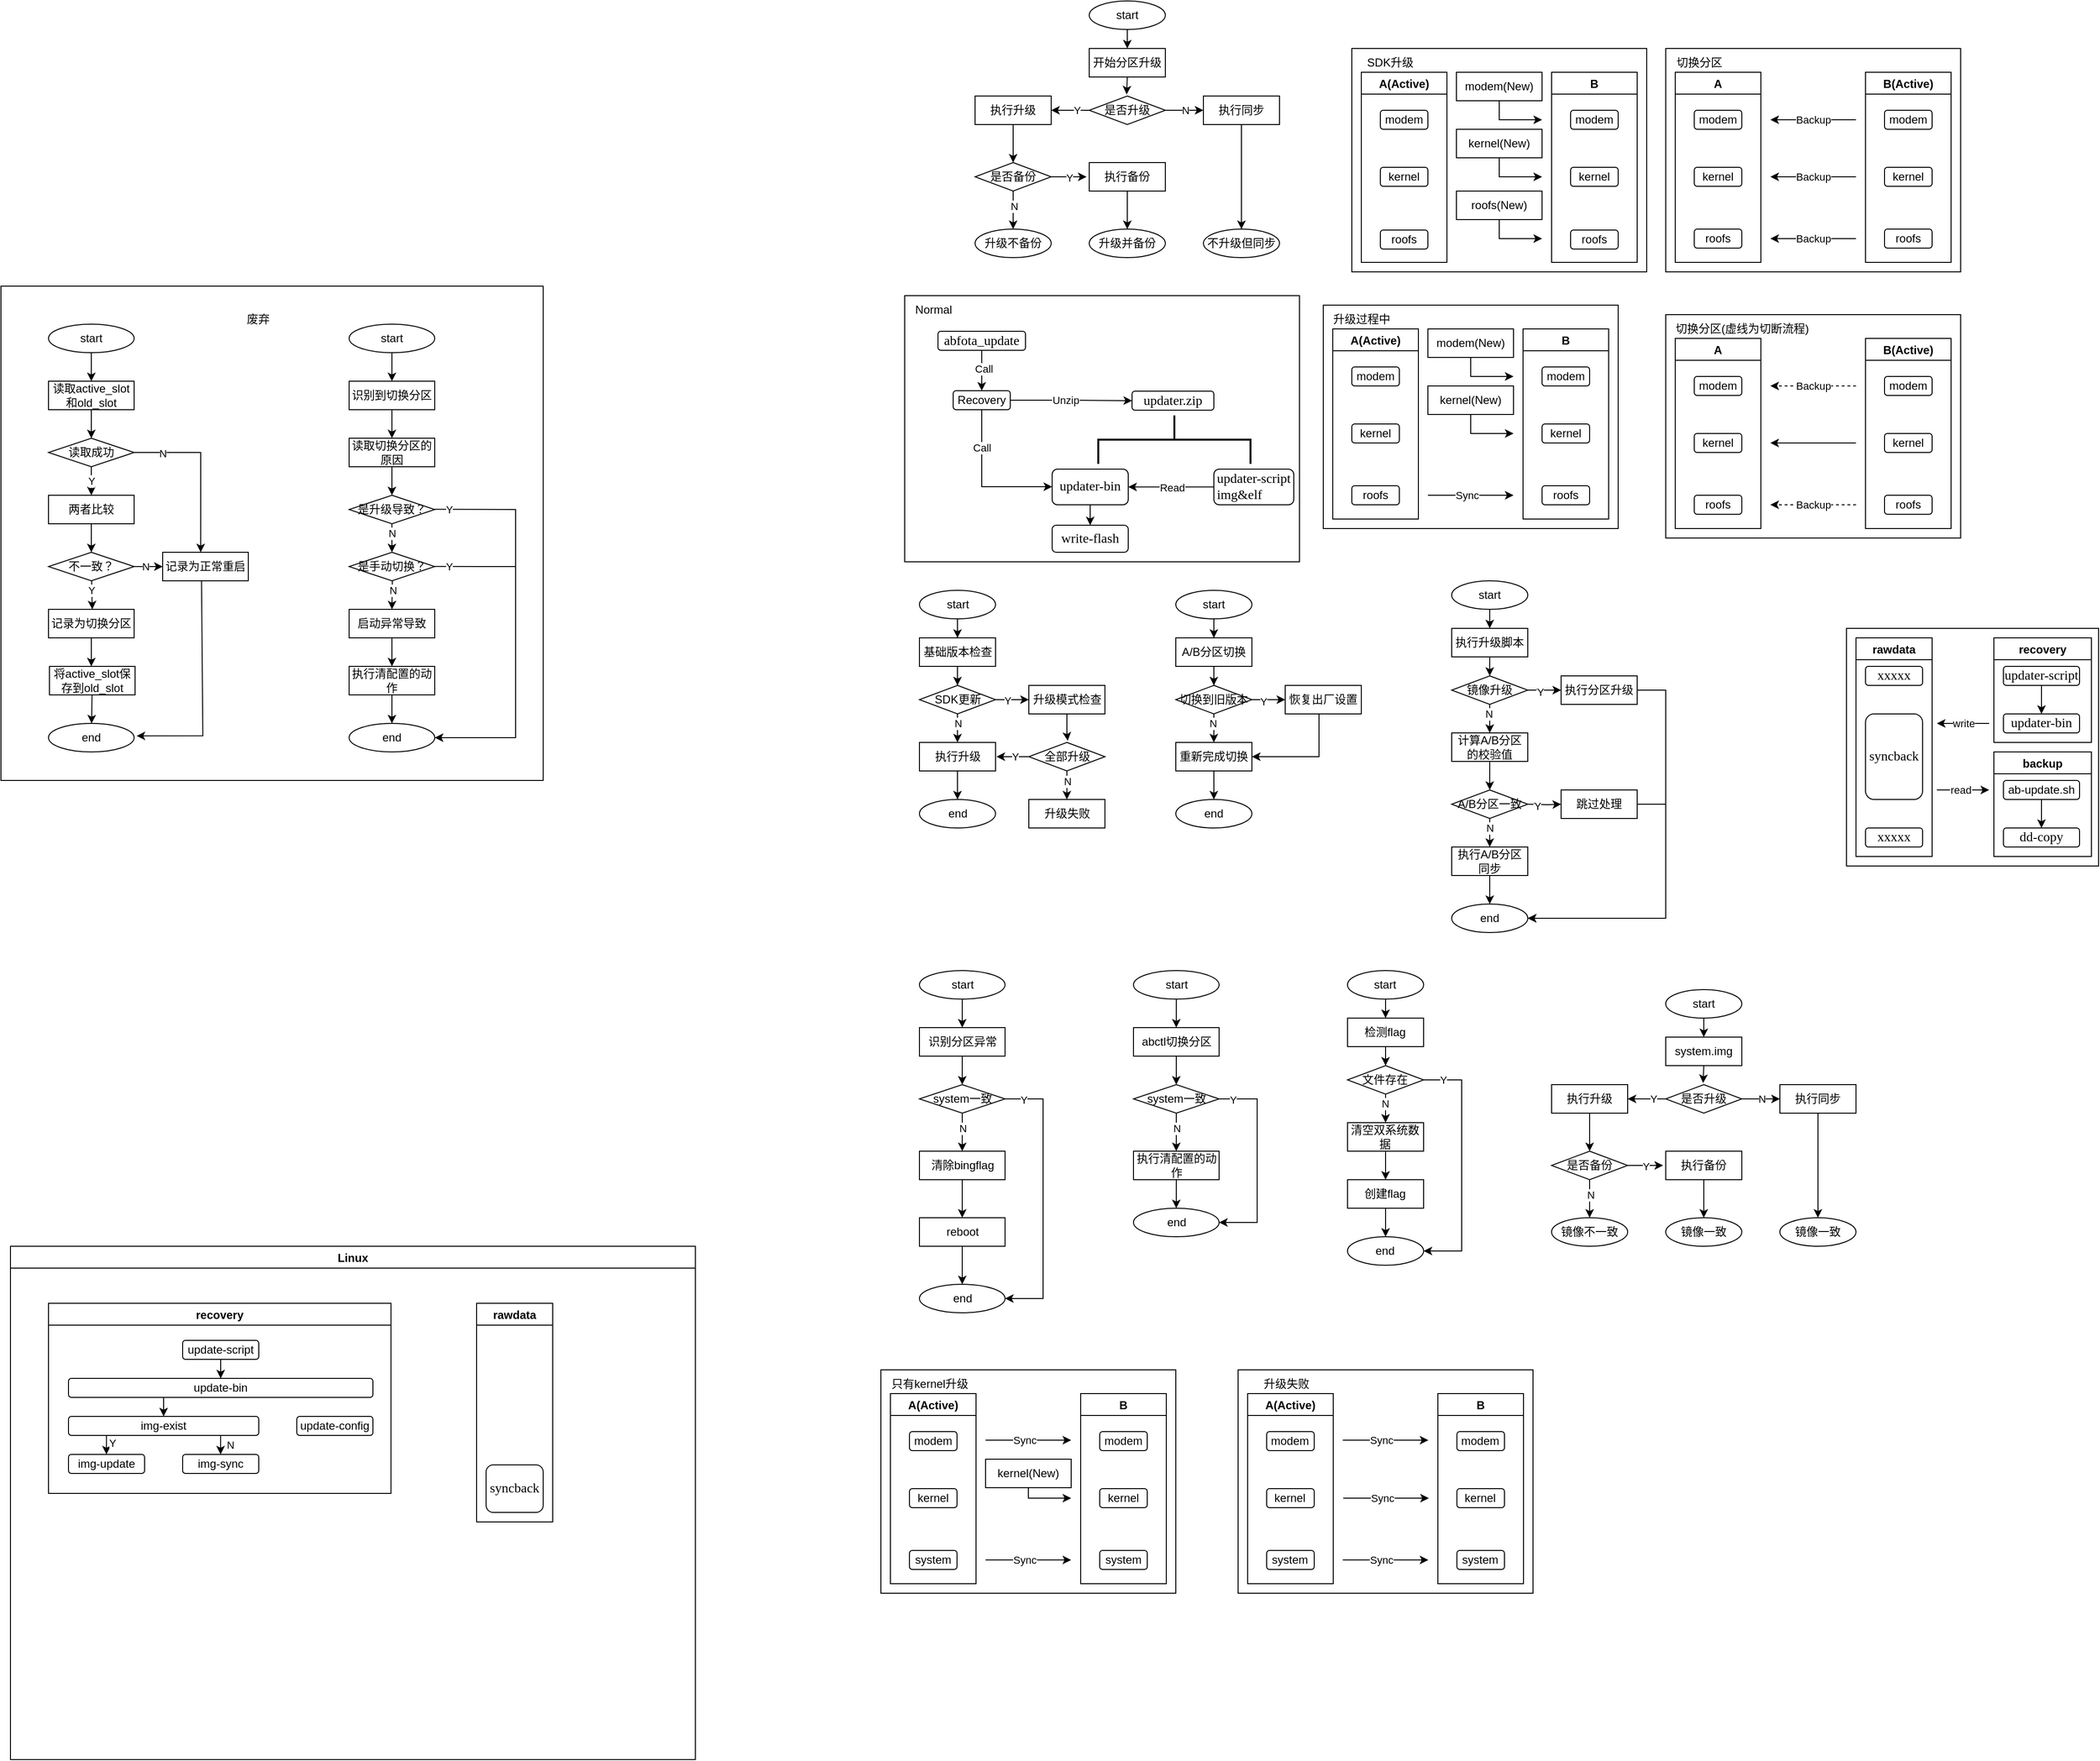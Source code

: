 <mxfile version="24.8.8">
  <diagram name="第 1 页" id="GCRl-8E6too8TkQ2BrHy">
    <mxGraphModel dx="1898" dy="719" grid="1" gridSize="10" guides="1" tooltips="1" connect="1" arrows="1" fold="1" page="0" pageScale="1" pageWidth="827" pageHeight="1169" math="0" shadow="0">
      <root>
        <mxCell id="0" />
        <mxCell id="1" parent="0" />
        <mxCell id="QupCcz_xxOZu8GiJnMtP-118" value="" style="rounded=0;whiteSpace=wrap;html=1;" vertex="1" parent="1">
          <mxGeometry x="-770" y="330" width="570" height="520" as="geometry" />
        </mxCell>
        <mxCell id="q4IoUWrboh84U8gEIqpk-14" value="" style="rounded=0;whiteSpace=wrap;html=1;" parent="1" vertex="1">
          <mxGeometry x="620" y="350" width="310" height="235" as="geometry" />
        </mxCell>
        <mxCell id="NOKJQwVUO0OvhM5oq2DQ-14" style="edgeStyle=orthogonalEdgeStyle;rounded=0;orthogonalLoop=1;jettySize=auto;html=1;exitX=0.5;exitY=1;exitDx=0;exitDy=0;entryX=0.5;entryY=0;entryDx=0;entryDy=0;" parent="1" source="NOKJQwVUO0OvhM5oq2DQ-1" target="NOKJQwVUO0OvhM5oq2DQ-2" edge="1">
          <mxGeometry relative="1" as="geometry" />
        </mxCell>
        <mxCell id="NOKJQwVUO0OvhM5oq2DQ-1" value="start" style="ellipse;whiteSpace=wrap;html=1;" parent="1" vertex="1">
          <mxGeometry x="374" y="30" width="80" height="30" as="geometry" />
        </mxCell>
        <mxCell id="NOKJQwVUO0OvhM5oq2DQ-2" value="开始分区升级" style="rounded=0;whiteSpace=wrap;html=1;" parent="1" vertex="1">
          <mxGeometry x="374" y="80" width="80" height="30" as="geometry" />
        </mxCell>
        <mxCell id="NOKJQwVUO0OvhM5oq2DQ-16" style="edgeStyle=orthogonalEdgeStyle;rounded=0;orthogonalLoop=1;jettySize=auto;html=1;entryX=1;entryY=0.5;entryDx=0;entryDy=0;" parent="1" source="NOKJQwVUO0OvhM5oq2DQ-3" target="NOKJQwVUO0OvhM5oq2DQ-4" edge="1">
          <mxGeometry relative="1" as="geometry" />
        </mxCell>
        <mxCell id="NOKJQwVUO0OvhM5oq2DQ-29" value="Y" style="edgeLabel;html=1;align=center;verticalAlign=middle;resizable=0;points=[];" parent="NOKJQwVUO0OvhM5oq2DQ-16" vertex="1" connectable="0">
          <mxGeometry x="-0.36" relative="1" as="geometry">
            <mxPoint as="offset" />
          </mxGeometry>
        </mxCell>
        <mxCell id="NOKJQwVUO0OvhM5oq2DQ-17" style="edgeStyle=orthogonalEdgeStyle;rounded=0;orthogonalLoop=1;jettySize=auto;html=1;exitX=1;exitY=0.5;exitDx=0;exitDy=0;entryX=0;entryY=0.5;entryDx=0;entryDy=0;" parent="1" source="NOKJQwVUO0OvhM5oq2DQ-3" target="NOKJQwVUO0OvhM5oq2DQ-7" edge="1">
          <mxGeometry relative="1" as="geometry" />
        </mxCell>
        <mxCell id="NOKJQwVUO0OvhM5oq2DQ-28" value="N" style="edgeLabel;html=1;align=center;verticalAlign=middle;resizable=0;points=[];" parent="NOKJQwVUO0OvhM5oq2DQ-17" vertex="1" connectable="0">
          <mxGeometry x="0.034" relative="1" as="geometry">
            <mxPoint as="offset" />
          </mxGeometry>
        </mxCell>
        <mxCell id="NOKJQwVUO0OvhM5oq2DQ-3" value="是否升级" style="rhombus;whiteSpace=wrap;html=1;" parent="1" vertex="1">
          <mxGeometry x="374" y="130" width="80" height="30" as="geometry" />
        </mxCell>
        <mxCell id="NOKJQwVUO0OvhM5oq2DQ-18" style="edgeStyle=orthogonalEdgeStyle;rounded=0;orthogonalLoop=1;jettySize=auto;html=1;entryX=0.5;entryY=0;entryDx=0;entryDy=0;" parent="1" source="NOKJQwVUO0OvhM5oq2DQ-4" target="NOKJQwVUO0OvhM5oq2DQ-5" edge="1">
          <mxGeometry relative="1" as="geometry" />
        </mxCell>
        <mxCell id="NOKJQwVUO0OvhM5oq2DQ-4" value="执行升级" style="rounded=0;whiteSpace=wrap;html=1;" parent="1" vertex="1">
          <mxGeometry x="254" y="130" width="80" height="30" as="geometry" />
        </mxCell>
        <mxCell id="NOKJQwVUO0OvhM5oq2DQ-19" style="edgeStyle=orthogonalEdgeStyle;rounded=0;orthogonalLoop=1;jettySize=auto;html=1;exitX=0.5;exitY=1;exitDx=0;exitDy=0;entryX=0.5;entryY=0;entryDx=0;entryDy=0;" parent="1" source="NOKJQwVUO0OvhM5oq2DQ-5" target="NOKJQwVUO0OvhM5oq2DQ-8" edge="1">
          <mxGeometry relative="1" as="geometry" />
        </mxCell>
        <mxCell id="NOKJQwVUO0OvhM5oq2DQ-31" value="N" style="edgeLabel;html=1;align=center;verticalAlign=middle;resizable=0;points=[];" parent="NOKJQwVUO0OvhM5oq2DQ-19" vertex="1" connectable="0">
          <mxGeometry x="-0.226" y="1" relative="1" as="geometry">
            <mxPoint as="offset" />
          </mxGeometry>
        </mxCell>
        <mxCell id="NOKJQwVUO0OvhM5oq2DQ-5" value="是否备份" style="rhombus;whiteSpace=wrap;html=1;" parent="1" vertex="1">
          <mxGeometry x="254" y="200" width="80" height="30" as="geometry" />
        </mxCell>
        <mxCell id="NOKJQwVUO0OvhM5oq2DQ-6" value="执行备份" style="rounded=0;whiteSpace=wrap;html=1;" parent="1" vertex="1">
          <mxGeometry x="374" y="200" width="80" height="30" as="geometry" />
        </mxCell>
        <mxCell id="NOKJQwVUO0OvhM5oq2DQ-22" style="edgeStyle=orthogonalEdgeStyle;rounded=0;orthogonalLoop=1;jettySize=auto;html=1;exitX=0.5;exitY=1;exitDx=0;exitDy=0;entryX=0.5;entryY=0;entryDx=0;entryDy=0;" parent="1" source="NOKJQwVUO0OvhM5oq2DQ-7" target="NOKJQwVUO0OvhM5oq2DQ-10" edge="1">
          <mxGeometry relative="1" as="geometry" />
        </mxCell>
        <mxCell id="NOKJQwVUO0OvhM5oq2DQ-7" value="执行同步" style="rounded=0;whiteSpace=wrap;html=1;" parent="1" vertex="1">
          <mxGeometry x="494" y="130" width="80" height="30" as="geometry" />
        </mxCell>
        <mxCell id="NOKJQwVUO0OvhM5oq2DQ-8" value="升级不备份" style="ellipse;whiteSpace=wrap;html=1;" parent="1" vertex="1">
          <mxGeometry x="254" y="270" width="80" height="30" as="geometry" />
        </mxCell>
        <mxCell id="NOKJQwVUO0OvhM5oq2DQ-9" value="升级并备份" style="ellipse;whiteSpace=wrap;html=1;" parent="1" vertex="1">
          <mxGeometry x="374" y="270" width="80" height="30" as="geometry" />
        </mxCell>
        <mxCell id="NOKJQwVUO0OvhM5oq2DQ-10" value="不升级但同步" style="ellipse;whiteSpace=wrap;html=1;" parent="1" vertex="1">
          <mxGeometry x="494" y="270" width="80" height="30" as="geometry" />
        </mxCell>
        <mxCell id="NOKJQwVUO0OvhM5oq2DQ-15" style="edgeStyle=orthogonalEdgeStyle;rounded=0;orthogonalLoop=1;jettySize=auto;html=1;exitX=0.5;exitY=1;exitDx=0;exitDy=0;entryX=0.491;entryY=-0.056;entryDx=0;entryDy=0;entryPerimeter=0;" parent="1" source="NOKJQwVUO0OvhM5oq2DQ-2" target="NOKJQwVUO0OvhM5oq2DQ-3" edge="1">
          <mxGeometry relative="1" as="geometry" />
        </mxCell>
        <mxCell id="NOKJQwVUO0OvhM5oq2DQ-20" style="edgeStyle=orthogonalEdgeStyle;rounded=0;orthogonalLoop=1;jettySize=auto;html=1;exitX=1;exitY=0.5;exitDx=0;exitDy=0;entryX=-0.035;entryY=0.495;entryDx=0;entryDy=0;entryPerimeter=0;" parent="1" source="NOKJQwVUO0OvhM5oq2DQ-5" target="NOKJQwVUO0OvhM5oq2DQ-6" edge="1">
          <mxGeometry relative="1" as="geometry" />
        </mxCell>
        <mxCell id="NOKJQwVUO0OvhM5oq2DQ-30" value="Y" style="edgeLabel;html=1;align=center;verticalAlign=middle;resizable=0;points=[];" parent="NOKJQwVUO0OvhM5oq2DQ-20" vertex="1" connectable="0">
          <mxGeometry x="0.019" y="-1" relative="1" as="geometry">
            <mxPoint as="offset" />
          </mxGeometry>
        </mxCell>
        <mxCell id="NOKJQwVUO0OvhM5oq2DQ-21" style="edgeStyle=orthogonalEdgeStyle;rounded=0;orthogonalLoop=1;jettySize=auto;html=1;exitX=0.5;exitY=1;exitDx=0;exitDy=0;entryX=0.5;entryY=0;entryDx=0;entryDy=0;" parent="1" source="NOKJQwVUO0OvhM5oq2DQ-6" target="NOKJQwVUO0OvhM5oq2DQ-9" edge="1">
          <mxGeometry relative="1" as="geometry" />
        </mxCell>
        <mxCell id="q4IoUWrboh84U8gEIqpk-1" value="A(Active)" style="swimlane;" parent="1" vertex="1">
          <mxGeometry x="630" y="375" width="90" height="200" as="geometry">
            <mxRectangle x="210" y="630" width="90" height="30" as="alternateBounds" />
          </mxGeometry>
        </mxCell>
        <mxCell id="q4IoUWrboh84U8gEIqpk-2" value="modem" style="rounded=1;whiteSpace=wrap;html=1;" parent="q4IoUWrboh84U8gEIqpk-1" vertex="1">
          <mxGeometry x="20" y="40" width="50" height="20" as="geometry" />
        </mxCell>
        <mxCell id="q4IoUWrboh84U8gEIqpk-3" value="kernel" style="rounded=1;whiteSpace=wrap;html=1;" parent="q4IoUWrboh84U8gEIqpk-1" vertex="1">
          <mxGeometry x="20" y="100" width="50" height="20" as="geometry" />
        </mxCell>
        <mxCell id="q4IoUWrboh84U8gEIqpk-4" value="roofs" style="rounded=1;whiteSpace=wrap;html=1;" parent="q4IoUWrboh84U8gEIqpk-1" vertex="1">
          <mxGeometry x="20" y="165" width="50" height="20" as="geometry" />
        </mxCell>
        <mxCell id="q4IoUWrboh84U8gEIqpk-5" value="B" style="swimlane;" parent="1" vertex="1">
          <mxGeometry x="830" y="375" width="90" height="200" as="geometry">
            <mxRectangle x="210" y="630" width="90" height="30" as="alternateBounds" />
          </mxGeometry>
        </mxCell>
        <mxCell id="q4IoUWrboh84U8gEIqpk-6" value="modem" style="rounded=1;whiteSpace=wrap;html=1;" parent="q4IoUWrboh84U8gEIqpk-5" vertex="1">
          <mxGeometry x="20" y="40" width="50" height="20" as="geometry" />
        </mxCell>
        <mxCell id="q4IoUWrboh84U8gEIqpk-7" value="kernel" style="rounded=1;whiteSpace=wrap;html=1;" parent="q4IoUWrboh84U8gEIqpk-5" vertex="1">
          <mxGeometry x="20" y="100" width="50" height="20" as="geometry" />
        </mxCell>
        <mxCell id="q4IoUWrboh84U8gEIqpk-8" value="roofs" style="rounded=1;whiteSpace=wrap;html=1;" parent="q4IoUWrboh84U8gEIqpk-5" vertex="1">
          <mxGeometry x="20" y="165" width="50" height="20" as="geometry" />
        </mxCell>
        <mxCell id="q4IoUWrboh84U8gEIqpk-12" value="" style="endArrow=classic;html=1;rounded=0;" parent="1" edge="1">
          <mxGeometry width="50" height="50" relative="1" as="geometry">
            <mxPoint x="730" y="550" as="sourcePoint" />
            <mxPoint x="820" y="550" as="targetPoint" />
          </mxGeometry>
        </mxCell>
        <mxCell id="q4IoUWrboh84U8gEIqpk-21" value="Sync" style="edgeLabel;html=1;align=center;verticalAlign=middle;resizable=0;points=[];" parent="q4IoUWrboh84U8gEIqpk-12" vertex="1" connectable="0">
          <mxGeometry x="-0.102" relative="1" as="geometry">
            <mxPoint as="offset" />
          </mxGeometry>
        </mxCell>
        <mxCell id="q4IoUWrboh84U8gEIqpk-24" value="modem(New)" style="rounded=0;whiteSpace=wrap;html=1;" parent="1" vertex="1">
          <mxGeometry x="730" y="375" width="90" height="30" as="geometry" />
        </mxCell>
        <mxCell id="q4IoUWrboh84U8gEIqpk-25" value="" style="endArrow=classic;html=1;rounded=0;entryX=0.645;entryY=0.489;entryDx=0;entryDy=0;entryPerimeter=0;exitX=0.5;exitY=1;exitDx=0;exitDy=0;" parent="1" source="q4IoUWrboh84U8gEIqpk-24" edge="1">
          <mxGeometry width="50" height="50" relative="1" as="geometry">
            <mxPoint x="750.05" y="425.08" as="sourcePoint" />
            <mxPoint x="820" y="424.995" as="targetPoint" />
            <Array as="points">
              <mxPoint x="775" y="425" />
            </Array>
          </mxGeometry>
        </mxCell>
        <mxCell id="q4IoUWrboh84U8gEIqpk-26" value="" style="rounded=0;whiteSpace=wrap;html=1;" parent="1" vertex="1">
          <mxGeometry x="980" y="360" width="310" height="235" as="geometry" />
        </mxCell>
        <mxCell id="q4IoUWrboh84U8gEIqpk-27" value="A" style="swimlane;" parent="1" vertex="1">
          <mxGeometry x="990" y="385" width="90" height="200" as="geometry">
            <mxRectangle x="210" y="630" width="90" height="30" as="alternateBounds" />
          </mxGeometry>
        </mxCell>
        <mxCell id="q4IoUWrboh84U8gEIqpk-28" value="modem" style="rounded=1;whiteSpace=wrap;html=1;" parent="q4IoUWrboh84U8gEIqpk-27" vertex="1">
          <mxGeometry x="20" y="40" width="50" height="20" as="geometry" />
        </mxCell>
        <mxCell id="q4IoUWrboh84U8gEIqpk-29" value="kernel" style="rounded=1;whiteSpace=wrap;html=1;" parent="q4IoUWrboh84U8gEIqpk-27" vertex="1">
          <mxGeometry x="20" y="100" width="50" height="20" as="geometry" />
        </mxCell>
        <mxCell id="q4IoUWrboh84U8gEIqpk-30" value="roofs" style="rounded=1;whiteSpace=wrap;html=1;" parent="q4IoUWrboh84U8gEIqpk-27" vertex="1">
          <mxGeometry x="20" y="165" width="50" height="20" as="geometry" />
        </mxCell>
        <mxCell id="q4IoUWrboh84U8gEIqpk-31" value="B(Active)" style="swimlane;" parent="1" vertex="1">
          <mxGeometry x="1190" y="385" width="90" height="200" as="geometry">
            <mxRectangle x="210" y="630" width="90" height="30" as="alternateBounds" />
          </mxGeometry>
        </mxCell>
        <mxCell id="q4IoUWrboh84U8gEIqpk-32" value="modem" style="rounded=1;whiteSpace=wrap;html=1;" parent="q4IoUWrboh84U8gEIqpk-31" vertex="1">
          <mxGeometry x="20" y="40" width="50" height="20" as="geometry" />
        </mxCell>
        <mxCell id="q4IoUWrboh84U8gEIqpk-33" value="kernel" style="rounded=1;whiteSpace=wrap;html=1;" parent="q4IoUWrboh84U8gEIqpk-31" vertex="1">
          <mxGeometry x="20" y="100" width="50" height="20" as="geometry" />
        </mxCell>
        <mxCell id="q4IoUWrboh84U8gEIqpk-34" value="roofs" style="rounded=1;whiteSpace=wrap;html=1;" parent="q4IoUWrboh84U8gEIqpk-31" vertex="1">
          <mxGeometry x="20" y="165" width="50" height="20" as="geometry" />
        </mxCell>
        <mxCell id="q4IoUWrboh84U8gEIqpk-41" value="" style="endArrow=classic;html=1;rounded=0;dashed=1;" parent="1" edge="1">
          <mxGeometry width="50" height="50" relative="1" as="geometry">
            <mxPoint x="1180" y="435" as="sourcePoint" />
            <mxPoint x="1090" y="435" as="targetPoint" />
          </mxGeometry>
        </mxCell>
        <mxCell id="q4IoUWrboh84U8gEIqpk-43" value="Backup" style="edgeLabel;html=1;align=center;verticalAlign=middle;resizable=0;points=[];" parent="q4IoUWrboh84U8gEIqpk-41" vertex="1" connectable="0">
          <mxGeometry x="0.235" y="-1" relative="1" as="geometry">
            <mxPoint x="10" y="1" as="offset" />
          </mxGeometry>
        </mxCell>
        <mxCell id="q4IoUWrboh84U8gEIqpk-44" value="" style="endArrow=classic;html=1;rounded=0;" parent="1" edge="1">
          <mxGeometry width="50" height="50" relative="1" as="geometry">
            <mxPoint x="1180" y="495" as="sourcePoint" />
            <mxPoint x="1090" y="495" as="targetPoint" />
          </mxGeometry>
        </mxCell>
        <mxCell id="q4IoUWrboh84U8gEIqpk-48" value="升级过程中" style="text;html=1;align=center;verticalAlign=middle;resizable=0;points=[];autosize=1;strokeColor=none;fillColor=none;" parent="1" vertex="1">
          <mxGeometry x="620" y="350" width="80" height="30" as="geometry" />
        </mxCell>
        <mxCell id="q4IoUWrboh84U8gEIqpk-49" value="切换分区(虚线为切断流程)" style="text;html=1;align=center;verticalAlign=middle;resizable=0;points=[];autosize=1;strokeColor=none;fillColor=none;" parent="1" vertex="1">
          <mxGeometry x="980" y="360" width="160" height="30" as="geometry" />
        </mxCell>
        <mxCell id="q4IoUWrboh84U8gEIqpk-50" value="kernel(New)" style="rounded=0;whiteSpace=wrap;html=1;" parent="1" vertex="1">
          <mxGeometry x="730" y="435" width="90" height="30" as="geometry" />
        </mxCell>
        <mxCell id="q4IoUWrboh84U8gEIqpk-52" value="" style="endArrow=classic;html=1;rounded=0;entryX=0.645;entryY=0.489;entryDx=0;entryDy=0;entryPerimeter=0;exitX=0.5;exitY=1;exitDx=0;exitDy=0;" parent="1" edge="1">
          <mxGeometry width="50" height="50" relative="1" as="geometry">
            <mxPoint x="775" y="465" as="sourcePoint" />
            <mxPoint x="820" y="484.995" as="targetPoint" />
            <Array as="points">
              <mxPoint x="775" y="485" />
            </Array>
          </mxGeometry>
        </mxCell>
        <mxCell id="q4IoUWrboh84U8gEIqpk-53" value="" style="rounded=0;whiteSpace=wrap;html=1;" parent="1" vertex="1">
          <mxGeometry x="180" y="340" width="415" height="280" as="geometry" />
        </mxCell>
        <mxCell id="q4IoUWrboh84U8gEIqpk-69" style="edgeStyle=orthogonalEdgeStyle;rounded=0;orthogonalLoop=1;jettySize=auto;html=1;entryX=0;entryY=0.5;entryDx=0;entryDy=0;" parent="1" source="q4IoUWrboh84U8gEIqpk-55" target="q4IoUWrboh84U8gEIqpk-57" edge="1">
          <mxGeometry relative="1" as="geometry" />
        </mxCell>
        <mxCell id="q4IoUWrboh84U8gEIqpk-77" value="Unzip" style="edgeLabel;html=1;align=center;verticalAlign=middle;resizable=0;points=[];" parent="q4IoUWrboh84U8gEIqpk-69" vertex="1" connectable="0">
          <mxGeometry x="-0.241" y="1" relative="1" as="geometry">
            <mxPoint x="9" y="1" as="offset" />
          </mxGeometry>
        </mxCell>
        <mxCell id="q4IoUWrboh84U8gEIqpk-71" style="edgeStyle=orthogonalEdgeStyle;rounded=0;orthogonalLoop=1;jettySize=auto;html=1;entryX=0;entryY=0.5;entryDx=0;entryDy=0;" parent="1" source="q4IoUWrboh84U8gEIqpk-55" target="q4IoUWrboh84U8gEIqpk-59" edge="1">
          <mxGeometry relative="1" as="geometry">
            <Array as="points">
              <mxPoint x="261" y="541" />
              <mxPoint x="335" y="541" />
            </Array>
          </mxGeometry>
        </mxCell>
        <mxCell id="q4IoUWrboh84U8gEIqpk-76" value="Call" style="edgeLabel;html=1;align=center;verticalAlign=middle;resizable=0;points=[];" parent="q4IoUWrboh84U8gEIqpk-71" vertex="1" connectable="0">
          <mxGeometry x="-0.492" relative="1" as="geometry">
            <mxPoint as="offset" />
          </mxGeometry>
        </mxCell>
        <mxCell id="q4IoUWrboh84U8gEIqpk-55" value="Recovery" style="rounded=1;whiteSpace=wrap;html=1;" parent="1" vertex="1">
          <mxGeometry x="231" y="440" width="60" height="20" as="geometry" />
        </mxCell>
        <mxCell id="q4IoUWrboh84U8gEIqpk-73" style="edgeStyle=orthogonalEdgeStyle;rounded=0;orthogonalLoop=1;jettySize=auto;html=1;entryX=1;entryY=0.5;entryDx=0;entryDy=0;" parent="1" source="q4IoUWrboh84U8gEIqpk-56" target="q4IoUWrboh84U8gEIqpk-59" edge="1">
          <mxGeometry relative="1" as="geometry" />
        </mxCell>
        <mxCell id="q4IoUWrboh84U8gEIqpk-74" value="Read" style="edgeLabel;html=1;align=center;verticalAlign=middle;resizable=0;points=[];" parent="q4IoUWrboh84U8gEIqpk-73" vertex="1" connectable="0">
          <mxGeometry x="0.093" y="1" relative="1" as="geometry">
            <mxPoint x="5" y="-1" as="offset" />
          </mxGeometry>
        </mxCell>
        <mxCell id="q4IoUWrboh84U8gEIqpk-56" value="&lt;p style=&quot;margin: 0pt 0pt 0.0pt; text-align: justify; font-family: &amp;quot;Times New Roman&amp;quot;; font-size: 10.5pt;&quot; class=&quot;MsoNormal&quot;&gt;&lt;span style=&quot;font-family: 宋体; font-size: 10.5pt;&quot;&gt;&lt;font face=&quot;Times New Roman&quot;&gt;updater-&lt;/font&gt;&lt;/span&gt;&lt;span style=&quot;font-size: 10.5pt; background-color: initial;&quot;&gt;script&lt;br&gt;img&amp;amp;elf&lt;/span&gt;&lt;/p&gt;" style="rounded=1;whiteSpace=wrap;html=1;" parent="1" vertex="1">
          <mxGeometry x="505" y="522.5" width="84" height="37.5" as="geometry" />
        </mxCell>
        <mxCell id="q4IoUWrboh84U8gEIqpk-57" value="&lt;p style=&quot;margin: 0pt 0pt 0.0pt; text-align: justify; font-family: &amp;quot;Times New Roman&amp;quot;; font-size: 10.5pt;&quot; class=&quot;MsoNormal&quot;&gt;&lt;span style=&quot;font-family: 宋体; font-size: 10.5pt;&quot;&gt;&lt;font face=&quot;Times New Roman&quot;&gt;updater.zip&lt;/font&gt;&lt;/span&gt;&lt;/p&gt;" style="rounded=1;whiteSpace=wrap;html=1;" parent="1" vertex="1">
          <mxGeometry x="419" y="440.5" width="86" height="20" as="geometry" />
        </mxCell>
        <mxCell id="q4IoUWrboh84U8gEIqpk-94" value="" style="edgeStyle=orthogonalEdgeStyle;rounded=0;orthogonalLoop=1;jettySize=auto;html=1;" parent="1" source="q4IoUWrboh84U8gEIqpk-59" target="q4IoUWrboh84U8gEIqpk-93" edge="1">
          <mxGeometry relative="1" as="geometry" />
        </mxCell>
        <mxCell id="q4IoUWrboh84U8gEIqpk-59" value="&lt;p style=&quot;margin: 0pt 0pt 0.0pt; text-align: justify; font-family: &amp;quot;Times New Roman&amp;quot;; font-size: 10.5pt;&quot; class=&quot;MsoNormal&quot;&gt;&lt;span style=&quot;font-family: 宋体; font-size: 10.5pt;&quot;&gt;&lt;font face=&quot;Times New Roman&quot;&gt;updater-bin&lt;/font&gt;&lt;/span&gt;&lt;/p&gt;" style="rounded=1;whiteSpace=wrap;html=1;" parent="1" vertex="1">
          <mxGeometry x="335" y="522.5" width="80" height="37.5" as="geometry" />
        </mxCell>
        <mxCell id="q4IoUWrboh84U8gEIqpk-60" value="" style="strokeWidth=2;html=1;shape=mxgraph.flowchart.annotation_2;align=left;labelPosition=right;pointerEvents=1;rotation=90;" parent="1" vertex="1">
          <mxGeometry x="438" y="411.5" width="51" height="160" as="geometry" />
        </mxCell>
        <mxCell id="q4IoUWrboh84U8gEIqpk-63" value="Normal" style="text;html=1;align=center;verticalAlign=middle;resizable=0;points=[];autosize=1;strokeColor=none;fillColor=none;" parent="1" vertex="1">
          <mxGeometry x="180" y="340" width="60" height="30" as="geometry" />
        </mxCell>
        <mxCell id="q4IoUWrboh84U8gEIqpk-66" value="" style="edgeStyle=orthogonalEdgeStyle;rounded=0;orthogonalLoop=1;jettySize=auto;html=1;" parent="1" source="q4IoUWrboh84U8gEIqpk-65" target="q4IoUWrboh84U8gEIqpk-55" edge="1">
          <mxGeometry relative="1" as="geometry" />
        </mxCell>
        <mxCell id="q4IoUWrboh84U8gEIqpk-75" value="Call" style="edgeLabel;html=1;align=center;verticalAlign=middle;resizable=0;points=[];" parent="q4IoUWrboh84U8gEIqpk-66" vertex="1" connectable="0">
          <mxGeometry x="-0.111" y="2" relative="1" as="geometry">
            <mxPoint as="offset" />
          </mxGeometry>
        </mxCell>
        <mxCell id="q4IoUWrboh84U8gEIqpk-65" value="&lt;p style=&quot;margin: 0pt 0pt 0.0pt; text-align: justify;&quot; class=&quot;MsoNormal&quot;&gt;&lt;font face=&quot;Times New Roman&quot;&gt;&lt;span style=&quot;font-size: 14px;&quot;&gt;abfota_update&lt;/span&gt;&lt;/font&gt;&lt;br&gt;&lt;/p&gt;" style="rounded=1;whiteSpace=wrap;html=1;" parent="1" vertex="1">
          <mxGeometry x="215" y="377.5" width="92" height="20" as="geometry" />
        </mxCell>
        <mxCell id="q4IoUWrboh84U8gEIqpk-93" value="&lt;p style=&quot;margin: 0pt 0pt 0.0pt; text-align: justify; font-family: &amp;quot;Times New Roman&amp;quot;; font-size: 10.5pt;&quot; class=&quot;MsoNormal&quot;&gt;&lt;span style=&quot;font-family: 宋体; font-size: 10.5pt;&quot;&gt;&lt;font face=&quot;Times New Roman&quot;&gt;write-flash&lt;/font&gt;&lt;/span&gt;&lt;/p&gt;" style="rounded=1;whiteSpace=wrap;html=1;" parent="1" vertex="1">
          <mxGeometry x="335" y="581.5" width="80" height="28.5" as="geometry" />
        </mxCell>
        <mxCell id="q4IoUWrboh84U8gEIqpk-95" value="" style="endArrow=classic;html=1;rounded=0;dashed=1;" parent="1" edge="1">
          <mxGeometry width="50" height="50" relative="1" as="geometry">
            <mxPoint x="1180" y="560" as="sourcePoint" />
            <mxPoint x="1090" y="560" as="targetPoint" />
          </mxGeometry>
        </mxCell>
        <mxCell id="q4IoUWrboh84U8gEIqpk-96" value="Backup" style="edgeLabel;html=1;align=center;verticalAlign=middle;resizable=0;points=[];" parent="q4IoUWrboh84U8gEIqpk-95" vertex="1" connectable="0">
          <mxGeometry x="0.235" y="-1" relative="1" as="geometry">
            <mxPoint x="10" y="1" as="offset" />
          </mxGeometry>
        </mxCell>
        <mxCell id="q4IoUWrboh84U8gEIqpk-97" value="" style="rounded=0;whiteSpace=wrap;html=1;" parent="1" vertex="1">
          <mxGeometry x="650" y="80" width="310" height="235" as="geometry" />
        </mxCell>
        <mxCell id="q4IoUWrboh84U8gEIqpk-98" value="A(Active)" style="swimlane;" parent="1" vertex="1">
          <mxGeometry x="660" y="105" width="90" height="200" as="geometry">
            <mxRectangle x="210" y="630" width="90" height="30" as="alternateBounds" />
          </mxGeometry>
        </mxCell>
        <mxCell id="q4IoUWrboh84U8gEIqpk-99" value="modem" style="rounded=1;whiteSpace=wrap;html=1;" parent="q4IoUWrboh84U8gEIqpk-98" vertex="1">
          <mxGeometry x="20" y="40" width="50" height="20" as="geometry" />
        </mxCell>
        <mxCell id="q4IoUWrboh84U8gEIqpk-100" value="kernel" style="rounded=1;whiteSpace=wrap;html=1;" parent="q4IoUWrboh84U8gEIqpk-98" vertex="1">
          <mxGeometry x="20" y="100" width="50" height="20" as="geometry" />
        </mxCell>
        <mxCell id="q4IoUWrboh84U8gEIqpk-101" value="roofs" style="rounded=1;whiteSpace=wrap;html=1;" parent="q4IoUWrboh84U8gEIqpk-98" vertex="1">
          <mxGeometry x="20" y="166" width="50" height="20" as="geometry" />
        </mxCell>
        <mxCell id="q4IoUWrboh84U8gEIqpk-102" value="B" style="swimlane;" parent="1" vertex="1">
          <mxGeometry x="860" y="105" width="90" height="200" as="geometry">
            <mxRectangle x="210" y="630" width="90" height="30" as="alternateBounds" />
          </mxGeometry>
        </mxCell>
        <mxCell id="q4IoUWrboh84U8gEIqpk-103" value="modem" style="rounded=1;whiteSpace=wrap;html=1;" parent="q4IoUWrboh84U8gEIqpk-102" vertex="1">
          <mxGeometry x="20" y="40" width="50" height="20" as="geometry" />
        </mxCell>
        <mxCell id="q4IoUWrboh84U8gEIqpk-104" value="kernel" style="rounded=1;whiteSpace=wrap;html=1;" parent="q4IoUWrboh84U8gEIqpk-102" vertex="1">
          <mxGeometry x="20" y="100" width="50" height="20" as="geometry" />
        </mxCell>
        <mxCell id="q4IoUWrboh84U8gEIqpk-105" value="roofs" style="rounded=1;whiteSpace=wrap;html=1;" parent="q4IoUWrboh84U8gEIqpk-102" vertex="1">
          <mxGeometry x="20" y="166" width="50" height="20" as="geometry" />
        </mxCell>
        <mxCell id="q4IoUWrboh84U8gEIqpk-108" value="modem(New)" style="rounded=0;whiteSpace=wrap;html=1;" parent="1" vertex="1">
          <mxGeometry x="760" y="105" width="90" height="30" as="geometry" />
        </mxCell>
        <mxCell id="q4IoUWrboh84U8gEIqpk-109" value="" style="endArrow=classic;html=1;rounded=0;entryX=0.645;entryY=0.489;entryDx=0;entryDy=0;entryPerimeter=0;exitX=0.5;exitY=1;exitDx=0;exitDy=0;" parent="1" source="q4IoUWrboh84U8gEIqpk-108" edge="1">
          <mxGeometry width="50" height="50" relative="1" as="geometry">
            <mxPoint x="780.05" y="155.08" as="sourcePoint" />
            <mxPoint x="850" y="154.995" as="targetPoint" />
            <Array as="points">
              <mxPoint x="805" y="155" />
            </Array>
          </mxGeometry>
        </mxCell>
        <mxCell id="q4IoUWrboh84U8gEIqpk-110" value="" style="rounded=0;whiteSpace=wrap;html=1;" parent="1" vertex="1">
          <mxGeometry x="980" y="80" width="310" height="235" as="geometry" />
        </mxCell>
        <mxCell id="q4IoUWrboh84U8gEIqpk-111" value="A" style="swimlane;" parent="1" vertex="1">
          <mxGeometry x="990" y="105" width="90" height="200" as="geometry">
            <mxRectangle x="210" y="630" width="90" height="30" as="alternateBounds" />
          </mxGeometry>
        </mxCell>
        <mxCell id="q4IoUWrboh84U8gEIqpk-112" value="modem" style="rounded=1;whiteSpace=wrap;html=1;" parent="q4IoUWrboh84U8gEIqpk-111" vertex="1">
          <mxGeometry x="20" y="40" width="50" height="20" as="geometry" />
        </mxCell>
        <mxCell id="q4IoUWrboh84U8gEIqpk-113" value="kernel" style="rounded=1;whiteSpace=wrap;html=1;" parent="q4IoUWrboh84U8gEIqpk-111" vertex="1">
          <mxGeometry x="20" y="100" width="50" height="20" as="geometry" />
        </mxCell>
        <mxCell id="q4IoUWrboh84U8gEIqpk-114" value="roofs" style="rounded=1;whiteSpace=wrap;html=1;" parent="q4IoUWrboh84U8gEIqpk-111" vertex="1">
          <mxGeometry x="20" y="165" width="50" height="20" as="geometry" />
        </mxCell>
        <mxCell id="q4IoUWrboh84U8gEIqpk-115" value="B(Active)" style="swimlane;" parent="1" vertex="1">
          <mxGeometry x="1190" y="105" width="90" height="200" as="geometry">
            <mxRectangle x="210" y="630" width="90" height="30" as="alternateBounds" />
          </mxGeometry>
        </mxCell>
        <mxCell id="q4IoUWrboh84U8gEIqpk-116" value="modem" style="rounded=1;whiteSpace=wrap;html=1;" parent="q4IoUWrboh84U8gEIqpk-115" vertex="1">
          <mxGeometry x="20" y="40" width="50" height="20" as="geometry" />
        </mxCell>
        <mxCell id="q4IoUWrboh84U8gEIqpk-117" value="kernel" style="rounded=1;whiteSpace=wrap;html=1;" parent="q4IoUWrboh84U8gEIqpk-115" vertex="1">
          <mxGeometry x="20" y="100" width="50" height="20" as="geometry" />
        </mxCell>
        <mxCell id="q4IoUWrboh84U8gEIqpk-118" value="roofs" style="rounded=1;whiteSpace=wrap;html=1;" parent="q4IoUWrboh84U8gEIqpk-115" vertex="1">
          <mxGeometry x="20" y="165" width="50" height="20" as="geometry" />
        </mxCell>
        <mxCell id="q4IoUWrboh84U8gEIqpk-119" value="" style="endArrow=classic;html=1;rounded=0;" parent="1" edge="1">
          <mxGeometry width="50" height="50" relative="1" as="geometry">
            <mxPoint x="1180" y="155" as="sourcePoint" />
            <mxPoint x="1090" y="155" as="targetPoint" />
          </mxGeometry>
        </mxCell>
        <mxCell id="q4IoUWrboh84U8gEIqpk-120" value="Backup" style="edgeLabel;html=1;align=center;verticalAlign=middle;resizable=0;points=[];" parent="q4IoUWrboh84U8gEIqpk-119" vertex="1" connectable="0">
          <mxGeometry x="0.235" y="-1" relative="1" as="geometry">
            <mxPoint x="10" y="1" as="offset" />
          </mxGeometry>
        </mxCell>
        <mxCell id="q4IoUWrboh84U8gEIqpk-121" value="" style="endArrow=classic;html=1;rounded=0;" parent="1" edge="1">
          <mxGeometry width="50" height="50" relative="1" as="geometry">
            <mxPoint x="1180" y="215" as="sourcePoint" />
            <mxPoint x="1090" y="215" as="targetPoint" />
          </mxGeometry>
        </mxCell>
        <mxCell id="q4IoUWrboh84U8gEIqpk-122" value="Backup" style="edgeLabel;html=1;align=center;verticalAlign=middle;resizable=0;points=[];" parent="q4IoUWrboh84U8gEIqpk-121" vertex="1" connectable="0">
          <mxGeometry x="0.235" y="-1" relative="1" as="geometry">
            <mxPoint x="10" y="1" as="offset" />
          </mxGeometry>
        </mxCell>
        <mxCell id="q4IoUWrboh84U8gEIqpk-123" value="SDK升级" style="text;html=1;align=center;verticalAlign=middle;resizable=0;points=[];autosize=1;strokeColor=none;fillColor=none;" parent="1" vertex="1">
          <mxGeometry x="655" y="80" width="70" height="30" as="geometry" />
        </mxCell>
        <mxCell id="q4IoUWrboh84U8gEIqpk-124" value="切换分区" style="text;html=1;align=center;verticalAlign=middle;resizable=0;points=[];autosize=1;strokeColor=none;fillColor=none;" parent="1" vertex="1">
          <mxGeometry x="980" y="80" width="70" height="30" as="geometry" />
        </mxCell>
        <mxCell id="q4IoUWrboh84U8gEIqpk-125" value="kernel(New)" style="rounded=0;whiteSpace=wrap;html=1;" parent="1" vertex="1">
          <mxGeometry x="760" y="165" width="90" height="30" as="geometry" />
        </mxCell>
        <mxCell id="q4IoUWrboh84U8gEIqpk-126" value="" style="endArrow=classic;html=1;rounded=0;entryX=0.645;entryY=0.489;entryDx=0;entryDy=0;entryPerimeter=0;exitX=0.5;exitY=1;exitDx=0;exitDy=0;" parent="1" edge="1">
          <mxGeometry width="50" height="50" relative="1" as="geometry">
            <mxPoint x="805" y="195" as="sourcePoint" />
            <mxPoint x="850" y="214.995" as="targetPoint" />
            <Array as="points">
              <mxPoint x="805" y="215" />
            </Array>
          </mxGeometry>
        </mxCell>
        <mxCell id="q4IoUWrboh84U8gEIqpk-127" value="" style="endArrow=classic;html=1;rounded=0;" parent="1" edge="1">
          <mxGeometry width="50" height="50" relative="1" as="geometry">
            <mxPoint x="1180" y="280" as="sourcePoint" />
            <mxPoint x="1090" y="280" as="targetPoint" />
          </mxGeometry>
        </mxCell>
        <mxCell id="q4IoUWrboh84U8gEIqpk-128" value="Backup" style="edgeLabel;html=1;align=center;verticalAlign=middle;resizable=0;points=[];" parent="q4IoUWrboh84U8gEIqpk-127" vertex="1" connectable="0">
          <mxGeometry x="0.235" y="-1" relative="1" as="geometry">
            <mxPoint x="10" y="1" as="offset" />
          </mxGeometry>
        </mxCell>
        <mxCell id="q4IoUWrboh84U8gEIqpk-129" value="" style="endArrow=classic;html=1;rounded=0;entryX=0.645;entryY=0.489;entryDx=0;entryDy=0;entryPerimeter=0;exitX=0.5;exitY=1;exitDx=0;exitDy=0;" parent="1" edge="1">
          <mxGeometry width="50" height="50" relative="1" as="geometry">
            <mxPoint x="805" y="260" as="sourcePoint" />
            <mxPoint x="850" y="279.995" as="targetPoint" />
            <Array as="points">
              <mxPoint x="805" y="280" />
            </Array>
          </mxGeometry>
        </mxCell>
        <mxCell id="q4IoUWrboh84U8gEIqpk-130" value="roofs(New)" style="rounded=0;whiteSpace=wrap;html=1;" parent="1" vertex="1">
          <mxGeometry x="760" y="230" width="90" height="30" as="geometry" />
        </mxCell>
        <mxCell id="eJC4iJAMDMBGixWMzzi8-10" style="edgeStyle=orthogonalEdgeStyle;rounded=0;orthogonalLoop=1;jettySize=auto;html=1;entryX=0.5;entryY=0;entryDx=0;entryDy=0;" parent="1" source="eJC4iJAMDMBGixWMzzi8-1" target="eJC4iJAMDMBGixWMzzi8-2" edge="1">
          <mxGeometry relative="1" as="geometry" />
        </mxCell>
        <mxCell id="eJC4iJAMDMBGixWMzzi8-1" value="start" style="ellipse;whiteSpace=wrap;html=1;" parent="1" vertex="1">
          <mxGeometry x="195.5" y="650" width="80" height="30" as="geometry" />
        </mxCell>
        <mxCell id="eJC4iJAMDMBGixWMzzi8-11" style="edgeStyle=orthogonalEdgeStyle;rounded=0;orthogonalLoop=1;jettySize=auto;html=1;entryX=0.5;entryY=0;entryDx=0;entryDy=0;" parent="1" source="eJC4iJAMDMBGixWMzzi8-2" target="eJC4iJAMDMBGixWMzzi8-3" edge="1">
          <mxGeometry relative="1" as="geometry" />
        </mxCell>
        <mxCell id="eJC4iJAMDMBGixWMzzi8-2" value="基础版本检查" style="rounded=0;whiteSpace=wrap;html=1;" parent="1" vertex="1">
          <mxGeometry x="195.5" y="700" width="80" height="30" as="geometry" />
        </mxCell>
        <mxCell id="eJC4iJAMDMBGixWMzzi8-12" style="edgeStyle=orthogonalEdgeStyle;rounded=0;orthogonalLoop=1;jettySize=auto;html=1;entryX=0.5;entryY=0;entryDx=0;entryDy=0;" parent="1" source="eJC4iJAMDMBGixWMzzi8-3" target="eJC4iJAMDMBGixWMzzi8-5" edge="1">
          <mxGeometry relative="1" as="geometry" />
        </mxCell>
        <mxCell id="eJC4iJAMDMBGixWMzzi8-22" value="N" style="edgeLabel;html=1;align=center;verticalAlign=middle;resizable=0;points=[];" parent="eJC4iJAMDMBGixWMzzi8-12" vertex="1" connectable="0">
          <mxGeometry x="-0.607" relative="1" as="geometry">
            <mxPoint as="offset" />
          </mxGeometry>
        </mxCell>
        <mxCell id="eJC4iJAMDMBGixWMzzi8-15" style="edgeStyle=orthogonalEdgeStyle;rounded=0;orthogonalLoop=1;jettySize=auto;html=1;entryX=0;entryY=0.5;entryDx=0;entryDy=0;" parent="1" source="eJC4iJAMDMBGixWMzzi8-3" target="eJC4iJAMDMBGixWMzzi8-4" edge="1">
          <mxGeometry relative="1" as="geometry" />
        </mxCell>
        <mxCell id="eJC4iJAMDMBGixWMzzi8-21" value="Y" style="edgeLabel;html=1;align=center;verticalAlign=middle;resizable=0;points=[];" parent="eJC4iJAMDMBGixWMzzi8-15" vertex="1" connectable="0">
          <mxGeometry x="-0.455" y="-1" relative="1" as="geometry">
            <mxPoint as="offset" />
          </mxGeometry>
        </mxCell>
        <mxCell id="eJC4iJAMDMBGixWMzzi8-3" value="SDK更新" style="rhombus;whiteSpace=wrap;html=1;" parent="1" vertex="1">
          <mxGeometry x="195.5" y="750" width="80" height="30" as="geometry" />
        </mxCell>
        <mxCell id="eJC4iJAMDMBGixWMzzi8-4" value="升级模式检查" style="rounded=0;whiteSpace=wrap;html=1;" parent="1" vertex="1">
          <mxGeometry x="310.5" y="750" width="80" height="30" as="geometry" />
        </mxCell>
        <mxCell id="eJC4iJAMDMBGixWMzzi8-14" style="edgeStyle=orthogonalEdgeStyle;rounded=0;orthogonalLoop=1;jettySize=auto;html=1;entryX=0.5;entryY=0;entryDx=0;entryDy=0;" parent="1" source="eJC4iJAMDMBGixWMzzi8-5" target="eJC4iJAMDMBGixWMzzi8-8" edge="1">
          <mxGeometry relative="1" as="geometry" />
        </mxCell>
        <mxCell id="eJC4iJAMDMBGixWMzzi8-5" value="执行升级" style="rounded=0;whiteSpace=wrap;html=1;" parent="1" vertex="1">
          <mxGeometry x="195.5" y="810" width="80" height="30" as="geometry" />
        </mxCell>
        <mxCell id="eJC4iJAMDMBGixWMzzi8-17" style="edgeStyle=orthogonalEdgeStyle;rounded=0;orthogonalLoop=1;jettySize=auto;html=1;" parent="1" source="eJC4iJAMDMBGixWMzzi8-6" edge="1">
          <mxGeometry relative="1" as="geometry">
            <mxPoint x="276.5" y="825" as="targetPoint" />
          </mxGeometry>
        </mxCell>
        <mxCell id="eJC4iJAMDMBGixWMzzi8-20" value="Y" style="edgeLabel;html=1;align=center;verticalAlign=middle;resizable=0;points=[];" parent="eJC4iJAMDMBGixWMzzi8-17" vertex="1" connectable="0">
          <mxGeometry x="-0.133" relative="1" as="geometry">
            <mxPoint as="offset" />
          </mxGeometry>
        </mxCell>
        <mxCell id="eJC4iJAMDMBGixWMzzi8-18" value="" style="edgeStyle=orthogonalEdgeStyle;rounded=0;orthogonalLoop=1;jettySize=auto;html=1;" parent="1" source="eJC4iJAMDMBGixWMzzi8-6" target="eJC4iJAMDMBGixWMzzi8-7" edge="1">
          <mxGeometry relative="1" as="geometry" />
        </mxCell>
        <mxCell id="eJC4iJAMDMBGixWMzzi8-19" value="N" style="edgeLabel;html=1;align=center;verticalAlign=middle;resizable=0;points=[];" parent="eJC4iJAMDMBGixWMzzi8-18" vertex="1" connectable="0">
          <mxGeometry x="0.174" relative="1" as="geometry">
            <mxPoint as="offset" />
          </mxGeometry>
        </mxCell>
        <mxCell id="eJC4iJAMDMBGixWMzzi8-6" value="全部升级" style="rhombus;whiteSpace=wrap;html=1;" parent="1" vertex="1">
          <mxGeometry x="310.5" y="810" width="80" height="30" as="geometry" />
        </mxCell>
        <mxCell id="eJC4iJAMDMBGixWMzzi8-7" value="升级失败" style="rounded=0;whiteSpace=wrap;html=1;" parent="1" vertex="1">
          <mxGeometry x="310.5" y="870" width="80" height="30" as="geometry" />
        </mxCell>
        <mxCell id="eJC4iJAMDMBGixWMzzi8-8" value="end" style="ellipse;whiteSpace=wrap;html=1;" parent="1" vertex="1">
          <mxGeometry x="195.5" y="870" width="80" height="30" as="geometry" />
        </mxCell>
        <mxCell id="eJC4iJAMDMBGixWMzzi8-16" style="edgeStyle=orthogonalEdgeStyle;rounded=0;orthogonalLoop=1;jettySize=auto;html=1;entryX=0.511;entryY=-0.059;entryDx=0;entryDy=0;entryPerimeter=0;" parent="1" source="eJC4iJAMDMBGixWMzzi8-4" target="eJC4iJAMDMBGixWMzzi8-6" edge="1">
          <mxGeometry relative="1" as="geometry" />
        </mxCell>
        <mxCell id="eJC4iJAMDMBGixWMzzi8-34" style="edgeStyle=orthogonalEdgeStyle;rounded=0;orthogonalLoop=1;jettySize=auto;html=1;entryX=0.5;entryY=0;entryDx=0;entryDy=0;" parent="1" source="eJC4iJAMDMBGixWMzzi8-23" target="eJC4iJAMDMBGixWMzzi8-24" edge="1">
          <mxGeometry relative="1" as="geometry" />
        </mxCell>
        <mxCell id="eJC4iJAMDMBGixWMzzi8-23" value="start" style="ellipse;whiteSpace=wrap;html=1;" parent="1" vertex="1">
          <mxGeometry x="465" y="650" width="80" height="30" as="geometry" />
        </mxCell>
        <mxCell id="eJC4iJAMDMBGixWMzzi8-33" style="edgeStyle=orthogonalEdgeStyle;rounded=0;orthogonalLoop=1;jettySize=auto;html=1;entryX=0.5;entryY=0;entryDx=0;entryDy=0;" parent="1" source="eJC4iJAMDMBGixWMzzi8-24" target="eJC4iJAMDMBGixWMzzi8-25" edge="1">
          <mxGeometry relative="1" as="geometry" />
        </mxCell>
        <mxCell id="eJC4iJAMDMBGixWMzzi8-24" value="A/B分区切换" style="rounded=0;whiteSpace=wrap;html=1;" parent="1" vertex="1">
          <mxGeometry x="465" y="700" width="80" height="30" as="geometry" />
        </mxCell>
        <mxCell id="eJC4iJAMDMBGixWMzzi8-29" value="" style="edgeStyle=orthogonalEdgeStyle;rounded=0;orthogonalLoop=1;jettySize=auto;html=1;" parent="1" source="eJC4iJAMDMBGixWMzzi8-25" target="eJC4iJAMDMBGixWMzzi8-28" edge="1">
          <mxGeometry relative="1" as="geometry" />
        </mxCell>
        <mxCell id="eJC4iJAMDMBGixWMzzi8-36" value="Y" style="edgeLabel;html=1;align=center;verticalAlign=middle;resizable=0;points=[];" parent="eJC4iJAMDMBGixWMzzi8-29" vertex="1" connectable="0">
          <mxGeometry x="-0.499" y="-2" relative="1" as="geometry">
            <mxPoint as="offset" />
          </mxGeometry>
        </mxCell>
        <mxCell id="eJC4iJAMDMBGixWMzzi8-31" style="edgeStyle=orthogonalEdgeStyle;rounded=0;orthogonalLoop=1;jettySize=auto;html=1;entryX=0.5;entryY=0;entryDx=0;entryDy=0;" parent="1" source="eJC4iJAMDMBGixWMzzi8-25" target="eJC4iJAMDMBGixWMzzi8-26" edge="1">
          <mxGeometry relative="1" as="geometry" />
        </mxCell>
        <mxCell id="eJC4iJAMDMBGixWMzzi8-37" value="N" style="edgeLabel;html=1;align=center;verticalAlign=middle;resizable=0;points=[];" parent="eJC4iJAMDMBGixWMzzi8-31" vertex="1" connectable="0">
          <mxGeometry x="-0.601" y="-1" relative="1" as="geometry">
            <mxPoint as="offset" />
          </mxGeometry>
        </mxCell>
        <mxCell id="eJC4iJAMDMBGixWMzzi8-25" value="切换到旧版本" style="rhombus;whiteSpace=wrap;html=1;" parent="1" vertex="1">
          <mxGeometry x="465" y="750" width="80" height="30" as="geometry" />
        </mxCell>
        <mxCell id="eJC4iJAMDMBGixWMzzi8-32" value="" style="edgeStyle=orthogonalEdgeStyle;rounded=0;orthogonalLoop=1;jettySize=auto;html=1;" parent="1" source="eJC4iJAMDMBGixWMzzi8-26" target="eJC4iJAMDMBGixWMzzi8-27" edge="1">
          <mxGeometry relative="1" as="geometry" />
        </mxCell>
        <mxCell id="eJC4iJAMDMBGixWMzzi8-26" value="重新完成切换" style="rounded=0;whiteSpace=wrap;html=1;" parent="1" vertex="1">
          <mxGeometry x="465" y="810" width="80" height="30" as="geometry" />
        </mxCell>
        <mxCell id="eJC4iJAMDMBGixWMzzi8-27" value="end" style="ellipse;whiteSpace=wrap;html=1;" parent="1" vertex="1">
          <mxGeometry x="465" y="870" width="80" height="30" as="geometry" />
        </mxCell>
        <mxCell id="eJC4iJAMDMBGixWMzzi8-35" style="edgeStyle=orthogonalEdgeStyle;rounded=0;orthogonalLoop=1;jettySize=auto;html=1;entryX=1;entryY=0.5;entryDx=0;entryDy=0;" parent="1" source="eJC4iJAMDMBGixWMzzi8-28" target="eJC4iJAMDMBGixWMzzi8-26" edge="1">
          <mxGeometry relative="1" as="geometry">
            <Array as="points">
              <mxPoint x="615.5" y="825" />
            </Array>
          </mxGeometry>
        </mxCell>
        <mxCell id="eJC4iJAMDMBGixWMzzi8-28" value="恢复出厂设置" style="rounded=0;whiteSpace=wrap;html=1;" parent="1" vertex="1">
          <mxGeometry x="580" y="750" width="80" height="30" as="geometry" />
        </mxCell>
        <mxCell id="oXB2O6KEeUqCVNPcxCSo-1" style="edgeStyle=orthogonalEdgeStyle;rounded=0;orthogonalLoop=1;jettySize=auto;html=1;entryX=0.5;entryY=0;entryDx=0;entryDy=0;" parent="1" source="oXB2O6KEeUqCVNPcxCSo-2" target="oXB2O6KEeUqCVNPcxCSo-4" edge="1">
          <mxGeometry relative="1" as="geometry" />
        </mxCell>
        <mxCell id="oXB2O6KEeUqCVNPcxCSo-2" value="start" style="ellipse;whiteSpace=wrap;html=1;" parent="1" vertex="1">
          <mxGeometry x="755" y="640" width="80" height="30" as="geometry" />
        </mxCell>
        <mxCell id="oXB2O6KEeUqCVNPcxCSo-3" style="edgeStyle=orthogonalEdgeStyle;rounded=0;orthogonalLoop=1;jettySize=auto;html=1;entryX=0.5;entryY=0;entryDx=0;entryDy=0;" parent="1" source="oXB2O6KEeUqCVNPcxCSo-4" target="oXB2O6KEeUqCVNPcxCSo-9" edge="1">
          <mxGeometry relative="1" as="geometry" />
        </mxCell>
        <mxCell id="oXB2O6KEeUqCVNPcxCSo-4" value="执行升级脚本" style="rounded=0;whiteSpace=wrap;html=1;" parent="1" vertex="1">
          <mxGeometry x="755" y="690" width="80" height="30" as="geometry" />
        </mxCell>
        <mxCell id="oXB2O6KEeUqCVNPcxCSo-5" value="" style="edgeStyle=orthogonalEdgeStyle;rounded=0;orthogonalLoop=1;jettySize=auto;html=1;" parent="1" source="oXB2O6KEeUqCVNPcxCSo-9" target="oXB2O6KEeUqCVNPcxCSo-14" edge="1">
          <mxGeometry relative="1" as="geometry" />
        </mxCell>
        <mxCell id="oXB2O6KEeUqCVNPcxCSo-6" value="Y" style="edgeLabel;html=1;align=center;verticalAlign=middle;resizable=0;points=[];" parent="oXB2O6KEeUqCVNPcxCSo-5" vertex="1" connectable="0">
          <mxGeometry x="-0.499" y="-2" relative="1" as="geometry">
            <mxPoint as="offset" />
          </mxGeometry>
        </mxCell>
        <mxCell id="oXB2O6KEeUqCVNPcxCSo-15" value="Y" style="edgeLabel;html=1;align=center;verticalAlign=middle;resizable=0;points=[];" parent="oXB2O6KEeUqCVNPcxCSo-5" vertex="1" connectable="0">
          <mxGeometry x="-0.452" y="-2" relative="1" as="geometry">
            <mxPoint as="offset" />
          </mxGeometry>
        </mxCell>
        <mxCell id="oXB2O6KEeUqCVNPcxCSo-7" style="edgeStyle=orthogonalEdgeStyle;rounded=0;orthogonalLoop=1;jettySize=auto;html=1;entryX=0.5;entryY=0;entryDx=0;entryDy=0;" parent="1" source="oXB2O6KEeUqCVNPcxCSo-9" target="oXB2O6KEeUqCVNPcxCSo-11" edge="1">
          <mxGeometry relative="1" as="geometry" />
        </mxCell>
        <mxCell id="oXB2O6KEeUqCVNPcxCSo-8" value="N" style="edgeLabel;html=1;align=center;verticalAlign=middle;resizable=0;points=[];" parent="oXB2O6KEeUqCVNPcxCSo-7" vertex="1" connectable="0">
          <mxGeometry x="-0.601" y="-1" relative="1" as="geometry">
            <mxPoint as="offset" />
          </mxGeometry>
        </mxCell>
        <mxCell id="oXB2O6KEeUqCVNPcxCSo-19" value="N" style="edgeLabel;html=1;align=center;verticalAlign=middle;resizable=0;points=[];" parent="oXB2O6KEeUqCVNPcxCSo-7" vertex="1" connectable="0">
          <mxGeometry x="0.207" y="-1" relative="1" as="geometry">
            <mxPoint as="offset" />
          </mxGeometry>
        </mxCell>
        <mxCell id="oXB2O6KEeUqCVNPcxCSo-9" value="镜像升级" style="rhombus;whiteSpace=wrap;html=1;" parent="1" vertex="1">
          <mxGeometry x="755" y="740" width="80" height="30" as="geometry" />
        </mxCell>
        <mxCell id="oXB2O6KEeUqCVNPcxCSo-10" value="" style="edgeStyle=orthogonalEdgeStyle;rounded=0;orthogonalLoop=1;jettySize=auto;html=1;" parent="1" source="oXB2O6KEeUqCVNPcxCSo-11" edge="1">
          <mxGeometry relative="1" as="geometry">
            <mxPoint x="795" y="860" as="targetPoint" />
          </mxGeometry>
        </mxCell>
        <mxCell id="oXB2O6KEeUqCVNPcxCSo-11" value="计算A/B分区的校验值" style="rounded=0;whiteSpace=wrap;html=1;" parent="1" vertex="1">
          <mxGeometry x="755" y="800" width="80" height="30" as="geometry" />
        </mxCell>
        <mxCell id="oXB2O6KEeUqCVNPcxCSo-31" style="edgeStyle=orthogonalEdgeStyle;rounded=0;orthogonalLoop=1;jettySize=auto;html=1;entryX=1;entryY=0.5;entryDx=0;entryDy=0;" parent="1" source="oXB2O6KEeUqCVNPcxCSo-14" target="oXB2O6KEeUqCVNPcxCSo-29" edge="1">
          <mxGeometry relative="1" as="geometry">
            <Array as="points">
              <mxPoint x="980" y="755" />
              <mxPoint x="980" y="995" />
            </Array>
          </mxGeometry>
        </mxCell>
        <mxCell id="oXB2O6KEeUqCVNPcxCSo-14" value="执行分区升级" style="rounded=0;whiteSpace=wrap;html=1;" parent="1" vertex="1">
          <mxGeometry x="870" y="740" width="80" height="30" as="geometry" />
        </mxCell>
        <mxCell id="oXB2O6KEeUqCVNPcxCSo-23" value="" style="edgeStyle=orthogonalEdgeStyle;rounded=0;orthogonalLoop=1;jettySize=auto;html=1;" parent="1" source="oXB2O6KEeUqCVNPcxCSo-16" target="oXB2O6KEeUqCVNPcxCSo-20" edge="1">
          <mxGeometry relative="1" as="geometry" />
        </mxCell>
        <mxCell id="oXB2O6KEeUqCVNPcxCSo-24" value="N" style="edgeLabel;html=1;align=center;verticalAlign=middle;resizable=0;points=[];" parent="oXB2O6KEeUqCVNPcxCSo-23" vertex="1" connectable="0">
          <mxGeometry x="-0.63" relative="1" as="geometry">
            <mxPoint as="offset" />
          </mxGeometry>
        </mxCell>
        <mxCell id="oXB2O6KEeUqCVNPcxCSo-16" value="A/B分区一致" style="rhombus;whiteSpace=wrap;html=1;" parent="1" vertex="1">
          <mxGeometry x="755" y="860" width="80" height="30" as="geometry" />
        </mxCell>
        <mxCell id="oXB2O6KEeUqCVNPcxCSo-30" value="" style="edgeStyle=orthogonalEdgeStyle;rounded=0;orthogonalLoop=1;jettySize=auto;html=1;" parent="1" source="oXB2O6KEeUqCVNPcxCSo-20" target="oXB2O6KEeUqCVNPcxCSo-29" edge="1">
          <mxGeometry relative="1" as="geometry" />
        </mxCell>
        <mxCell id="oXB2O6KEeUqCVNPcxCSo-20" value="执行A/B分区同步" style="rounded=0;whiteSpace=wrap;html=1;" parent="1" vertex="1">
          <mxGeometry x="755" y="920" width="80" height="30" as="geometry" />
        </mxCell>
        <mxCell id="oXB2O6KEeUqCVNPcxCSo-25" value="" style="edgeStyle=orthogonalEdgeStyle;rounded=0;orthogonalLoop=1;jettySize=auto;html=1;" parent="1" target="oXB2O6KEeUqCVNPcxCSo-28" edge="1">
          <mxGeometry relative="1" as="geometry">
            <mxPoint x="835" y="875" as="sourcePoint" />
          </mxGeometry>
        </mxCell>
        <mxCell id="oXB2O6KEeUqCVNPcxCSo-26" value="Y" style="edgeLabel;html=1;align=center;verticalAlign=middle;resizable=0;points=[];" parent="oXB2O6KEeUqCVNPcxCSo-25" vertex="1" connectable="0">
          <mxGeometry x="-0.499" y="-2" relative="1" as="geometry">
            <mxPoint as="offset" />
          </mxGeometry>
        </mxCell>
        <mxCell id="oXB2O6KEeUqCVNPcxCSo-27" value="Y" style="edgeLabel;html=1;align=center;verticalAlign=middle;resizable=0;points=[];" parent="oXB2O6KEeUqCVNPcxCSo-25" vertex="1" connectable="0">
          <mxGeometry x="-0.452" y="-2" relative="1" as="geometry">
            <mxPoint as="offset" />
          </mxGeometry>
        </mxCell>
        <mxCell id="oXB2O6KEeUqCVNPcxCSo-32" style="edgeStyle=orthogonalEdgeStyle;rounded=0;orthogonalLoop=1;jettySize=auto;html=1;entryX=1;entryY=0.5;entryDx=0;entryDy=0;" parent="1" source="oXB2O6KEeUqCVNPcxCSo-28" target="oXB2O6KEeUqCVNPcxCSo-29" edge="1">
          <mxGeometry relative="1" as="geometry">
            <Array as="points">
              <mxPoint x="980" y="875" />
              <mxPoint x="980" y="995" />
            </Array>
          </mxGeometry>
        </mxCell>
        <mxCell id="oXB2O6KEeUqCVNPcxCSo-28" value="跳过处理" style="rounded=0;whiteSpace=wrap;html=1;" parent="1" vertex="1">
          <mxGeometry x="870" y="860" width="80" height="30" as="geometry" />
        </mxCell>
        <mxCell id="oXB2O6KEeUqCVNPcxCSo-29" value="end" style="ellipse;whiteSpace=wrap;html=1;" parent="1" vertex="1">
          <mxGeometry x="755" y="980" width="80" height="30" as="geometry" />
        </mxCell>
        <mxCell id="oXB2O6KEeUqCVNPcxCSo-36" value="" style="rounded=0;whiteSpace=wrap;html=1;" parent="1" vertex="1">
          <mxGeometry x="1170" y="690" width="265" height="250" as="geometry" />
        </mxCell>
        <mxCell id="oXB2O6KEeUqCVNPcxCSo-107" value="recovery" style="swimlane;" parent="1" vertex="1">
          <mxGeometry x="1325" y="700" width="102.5" height="110" as="geometry">
            <mxRectangle x="210" y="630" width="90" height="30" as="alternateBounds" />
          </mxGeometry>
        </mxCell>
        <mxCell id="oXB2O6KEeUqCVNPcxCSo-110" value="" style="edgeStyle=none;rounded=0;orthogonalLoop=1;jettySize=auto;html=1;" parent="oXB2O6KEeUqCVNPcxCSo-107" source="oXB2O6KEeUqCVNPcxCSo-108" target="oXB2O6KEeUqCVNPcxCSo-109" edge="1">
          <mxGeometry relative="1" as="geometry" />
        </mxCell>
        <mxCell id="oXB2O6KEeUqCVNPcxCSo-108" value="&lt;p style=&quot;margin: 0pt 0pt 0.0pt; text-align: justify; font-family: &amp;quot;Times New Roman&amp;quot;; font-size: 10.5pt;&quot; class=&quot;MsoNormal&quot;&gt;&lt;span style=&quot;font-family: 宋体; font-size: 10.5pt;&quot;&gt;&lt;font face=&quot;Times New Roman&quot;&gt;updater-script&lt;/font&gt;&lt;/span&gt;&lt;/p&gt;" style="rounded=1;whiteSpace=wrap;html=1;" parent="oXB2O6KEeUqCVNPcxCSo-107" vertex="1">
          <mxGeometry x="10" y="30" width="80" height="20" as="geometry" />
        </mxCell>
        <mxCell id="oXB2O6KEeUqCVNPcxCSo-109" value="&lt;p style=&quot;margin: 0pt 0pt 0.0pt; text-align: justify; font-family: &amp;quot;Times New Roman&amp;quot;; font-size: 10.5pt;&quot; class=&quot;MsoNormal&quot;&gt;&lt;span style=&quot;font-family: 宋体; font-size: 10.5pt;&quot;&gt;&lt;font face=&quot;Times New Roman&quot;&gt;updater-bin&lt;/font&gt;&lt;/span&gt;&lt;/p&gt;" style="rounded=1;whiteSpace=wrap;html=1;" parent="oXB2O6KEeUqCVNPcxCSo-107" vertex="1">
          <mxGeometry x="10" y="80" width="80" height="20" as="geometry" />
        </mxCell>
        <mxCell id="oXB2O6KEeUqCVNPcxCSo-111" value="" style="edgeStyle=none;rounded=0;orthogonalLoop=1;jettySize=auto;html=1;" parent="1" edge="1">
          <mxGeometry relative="1" as="geometry">
            <mxPoint x="1320" y="790" as="sourcePoint" />
            <mxPoint x="1265" y="790" as="targetPoint" />
          </mxGeometry>
        </mxCell>
        <mxCell id="oXB2O6KEeUqCVNPcxCSo-115" value="write" style="edgeLabel;html=1;align=center;verticalAlign=middle;resizable=0;points=[];" parent="oXB2O6KEeUqCVNPcxCSo-111" vertex="1" connectable="0">
          <mxGeometry x="0.135" y="-1" relative="1" as="geometry">
            <mxPoint x="4" y="1" as="offset" />
          </mxGeometry>
        </mxCell>
        <mxCell id="oXB2O6KEeUqCVNPcxCSo-114" style="edgeStyle=none;rounded=0;orthogonalLoop=1;jettySize=auto;html=1;" parent="1" edge="1">
          <mxGeometry relative="1" as="geometry">
            <mxPoint x="1320" y="860" as="targetPoint" />
            <mxPoint x="1265" y="860" as="sourcePoint" />
          </mxGeometry>
        </mxCell>
        <mxCell id="oXB2O6KEeUqCVNPcxCSo-116" value="read" style="edgeLabel;html=1;align=center;verticalAlign=middle;resizable=0;points=[];" parent="oXB2O6KEeUqCVNPcxCSo-114" vertex="1" connectable="0">
          <mxGeometry x="-0.169" relative="1" as="geometry">
            <mxPoint x="2" as="offset" />
          </mxGeometry>
        </mxCell>
        <mxCell id="oXB2O6KEeUqCVNPcxCSo-117" value="backup" style="swimlane;" parent="1" vertex="1">
          <mxGeometry x="1325" y="820" width="102.5" height="110" as="geometry">
            <mxRectangle x="210" y="630" width="90" height="30" as="alternateBounds" />
          </mxGeometry>
        </mxCell>
        <mxCell id="oXB2O6KEeUqCVNPcxCSo-118" value="" style="edgeStyle=none;rounded=0;orthogonalLoop=1;jettySize=auto;html=1;" parent="oXB2O6KEeUqCVNPcxCSo-117" source="oXB2O6KEeUqCVNPcxCSo-119" target="oXB2O6KEeUqCVNPcxCSo-120" edge="1">
          <mxGeometry relative="1" as="geometry" />
        </mxCell>
        <mxCell id="oXB2O6KEeUqCVNPcxCSo-119" value="&lt;p style=&quot;margin: 0pt 0pt 0.0pt; text-align: justify; font-family: &amp;quot;Times New Roman&amp;quot;; font-size: 10.5pt;&quot; class=&quot;MsoNormal&quot;&gt;&lt;span style=&quot;font-family: Helvetica; font-size: 12px; text-align: center;&quot;&gt;ab-update.sh&lt;/span&gt;&lt;br&gt;&lt;/p&gt;" style="rounded=1;whiteSpace=wrap;html=1;" parent="oXB2O6KEeUqCVNPcxCSo-117" vertex="1">
          <mxGeometry x="10" y="30" width="80" height="20" as="geometry" />
        </mxCell>
        <mxCell id="oXB2O6KEeUqCVNPcxCSo-120" value="&lt;p style=&quot;margin: 0pt 0pt 0.0pt; text-align: justify; font-family: &amp;quot;Times New Roman&amp;quot;; font-size: 10.5pt;&quot; class=&quot;MsoNormal&quot;&gt;&lt;span style=&quot;font-family: 宋体; font-size: 10.5pt;&quot;&gt;&lt;font face=&quot;Times New Roman&quot;&gt;dd-copy&lt;/font&gt;&lt;/span&gt;&lt;/p&gt;" style="rounded=1;whiteSpace=wrap;html=1;" parent="oXB2O6KEeUqCVNPcxCSo-117" vertex="1">
          <mxGeometry x="10" y="80" width="80" height="20" as="geometry" />
        </mxCell>
        <mxCell id="oXB2O6KEeUqCVNPcxCSo-131" style="edgeStyle=none;rounded=0;orthogonalLoop=1;jettySize=auto;html=1;entryX=0.5;entryY=0;entryDx=0;entryDy=0;" parent="1" source="oXB2O6KEeUqCVNPcxCSo-121" target="oXB2O6KEeUqCVNPcxCSo-122" edge="1">
          <mxGeometry relative="1" as="geometry" />
        </mxCell>
        <mxCell id="oXB2O6KEeUqCVNPcxCSo-121" value="start" style="ellipse;whiteSpace=wrap;html=1;" parent="1" vertex="1">
          <mxGeometry x="-720" y="370" width="90" height="30" as="geometry" />
        </mxCell>
        <mxCell id="oXB2O6KEeUqCVNPcxCSo-132" style="edgeStyle=none;rounded=0;orthogonalLoop=1;jettySize=auto;html=1;entryX=0.5;entryY=0;entryDx=0;entryDy=0;" parent="1" source="oXB2O6KEeUqCVNPcxCSo-122" target="oXB2O6KEeUqCVNPcxCSo-123" edge="1">
          <mxGeometry relative="1" as="geometry" />
        </mxCell>
        <mxCell id="oXB2O6KEeUqCVNPcxCSo-122" value="读取active_slot和old_slot" style="rounded=0;whiteSpace=wrap;html=1;" parent="1" vertex="1">
          <mxGeometry x="-720" y="430" width="90" height="30" as="geometry" />
        </mxCell>
        <mxCell id="oXB2O6KEeUqCVNPcxCSo-133" style="edgeStyle=none;rounded=0;orthogonalLoop=1;jettySize=auto;html=1;entryX=0.5;entryY=0;entryDx=0;entryDy=0;" parent="1" source="oXB2O6KEeUqCVNPcxCSo-123" target="oXB2O6KEeUqCVNPcxCSo-124" edge="1">
          <mxGeometry relative="1" as="geometry" />
        </mxCell>
        <mxCell id="oXB2O6KEeUqCVNPcxCSo-135" value="Y" style="edgeLabel;html=1;align=center;verticalAlign=middle;resizable=0;points=[];" parent="oXB2O6KEeUqCVNPcxCSo-133" vertex="1" connectable="0">
          <mxGeometry relative="1" as="geometry">
            <mxPoint as="offset" />
          </mxGeometry>
        </mxCell>
        <mxCell id="oXB2O6KEeUqCVNPcxCSo-134" style="edgeStyle=none;rounded=0;orthogonalLoop=1;jettySize=auto;html=1;entryX=0.444;entryY=0;entryDx=0;entryDy=0;entryPerimeter=0;" parent="1" source="oXB2O6KEeUqCVNPcxCSo-123" target="oXB2O6KEeUqCVNPcxCSo-127" edge="1">
          <mxGeometry relative="1" as="geometry">
            <mxPoint x="-550" y="510" as="targetPoint" />
            <Array as="points">
              <mxPoint x="-560" y="505" />
            </Array>
          </mxGeometry>
        </mxCell>
        <mxCell id="oXB2O6KEeUqCVNPcxCSo-137" value="N" style="edgeLabel;html=1;align=center;verticalAlign=middle;resizable=0;points=[];" parent="oXB2O6KEeUqCVNPcxCSo-134" vertex="1" connectable="0">
          <mxGeometry relative="1" as="geometry">
            <mxPoint x="-40" y="-17" as="offset" />
          </mxGeometry>
        </mxCell>
        <mxCell id="oXB2O6KEeUqCVNPcxCSo-123" value="读取成功" style="rhombus;whiteSpace=wrap;html=1;" parent="1" vertex="1">
          <mxGeometry x="-720" y="490" width="90" height="30" as="geometry" />
        </mxCell>
        <mxCell id="oXB2O6KEeUqCVNPcxCSo-141" style="edgeStyle=none;rounded=0;orthogonalLoop=1;jettySize=auto;html=1;entryX=0.5;entryY=0;entryDx=0;entryDy=0;" parent="1" source="oXB2O6KEeUqCVNPcxCSo-124" target="oXB2O6KEeUqCVNPcxCSo-126" edge="1">
          <mxGeometry relative="1" as="geometry" />
        </mxCell>
        <mxCell id="oXB2O6KEeUqCVNPcxCSo-124" value="两者比较" style="rounded=0;whiteSpace=wrap;html=1;" parent="1" vertex="1">
          <mxGeometry x="-720" y="550" width="90" height="30" as="geometry" />
        </mxCell>
        <mxCell id="oXB2O6KEeUqCVNPcxCSo-144" style="edgeStyle=none;rounded=0;orthogonalLoop=1;jettySize=auto;html=1;entryX=0;entryY=0.5;entryDx=0;entryDy=0;" parent="1" source="oXB2O6KEeUqCVNPcxCSo-126" target="oXB2O6KEeUqCVNPcxCSo-127" edge="1">
          <mxGeometry relative="1" as="geometry" />
        </mxCell>
        <mxCell id="oXB2O6KEeUqCVNPcxCSo-152" value="N" style="edgeLabel;html=1;align=center;verticalAlign=middle;resizable=0;points=[];" parent="oXB2O6KEeUqCVNPcxCSo-144" vertex="1" connectable="0">
          <mxGeometry x="-0.531" y="1" relative="1" as="geometry">
            <mxPoint x="5" y="1" as="offset" />
          </mxGeometry>
        </mxCell>
        <mxCell id="oXB2O6KEeUqCVNPcxCSo-126" value="不一致？" style="rhombus;whiteSpace=wrap;html=1;" parent="1" vertex="1">
          <mxGeometry x="-720" y="610" width="90" height="30" as="geometry" />
        </mxCell>
        <mxCell id="oXB2O6KEeUqCVNPcxCSo-127" value="记录为正常重启" style="rounded=0;whiteSpace=wrap;html=1;" parent="1" vertex="1">
          <mxGeometry x="-600" y="610" width="90" height="30" as="geometry" />
        </mxCell>
        <mxCell id="oXB2O6KEeUqCVNPcxCSo-149" value="" style="edgeStyle=none;rounded=0;orthogonalLoop=1;jettySize=auto;html=1;" parent="1" source="oXB2O6KEeUqCVNPcxCSo-128" edge="1">
          <mxGeometry relative="1" as="geometry">
            <mxPoint x="-675.0" y="730" as="targetPoint" />
          </mxGeometry>
        </mxCell>
        <mxCell id="oXB2O6KEeUqCVNPcxCSo-128" value="记录为切换分区" style="rounded=0;whiteSpace=wrap;html=1;" parent="1" vertex="1">
          <mxGeometry x="-720" y="670" width="90" height="30" as="geometry" />
        </mxCell>
        <mxCell id="oXB2O6KEeUqCVNPcxCSo-143" style="edgeStyle=none;rounded=0;orthogonalLoop=1;jettySize=auto;html=1;entryX=0.511;entryY=0;entryDx=0;entryDy=0;entryPerimeter=0;" parent="1" source="oXB2O6KEeUqCVNPcxCSo-126" target="oXB2O6KEeUqCVNPcxCSo-128" edge="1">
          <mxGeometry relative="1" as="geometry" />
        </mxCell>
        <mxCell id="oXB2O6KEeUqCVNPcxCSo-153" value="Y" style="edgeLabel;html=1;align=center;verticalAlign=middle;resizable=0;points=[];" parent="oXB2O6KEeUqCVNPcxCSo-143" vertex="1" connectable="0">
          <mxGeometry x="-0.101" y="-1" relative="1" as="geometry">
            <mxPoint y="-4" as="offset" />
          </mxGeometry>
        </mxCell>
        <mxCell id="oXB2O6KEeUqCVNPcxCSo-156" value="end" style="ellipse;whiteSpace=wrap;html=1;" parent="1" vertex="1">
          <mxGeometry x="-720" y="790" width="90" height="30" as="geometry" />
        </mxCell>
        <mxCell id="oXB2O6KEeUqCVNPcxCSo-160" style="edgeStyle=none;rounded=0;orthogonalLoop=1;jettySize=auto;html=1;exitX=0.44;exitY=1.065;exitDx=0;exitDy=0;exitPerimeter=0;entryX=1.029;entryY=0.439;entryDx=0;entryDy=0;entryPerimeter=0;" parent="1" target="oXB2O6KEeUqCVNPcxCSo-156" edge="1">
          <mxGeometry relative="1" as="geometry">
            <mxPoint x="-609.5" y="803" as="targetPoint" />
            <mxPoint x="-559.17" y="640" as="sourcePoint" />
            <Array as="points">
              <mxPoint x="-557.77" y="803.05" />
            </Array>
          </mxGeometry>
        </mxCell>
        <mxCell id="oXB2O6KEeUqCVNPcxCSo-163" value="" style="edgeStyle=none;rounded=0;orthogonalLoop=1;jettySize=auto;html=1;" parent="1" source="oXB2O6KEeUqCVNPcxCSo-162" target="oXB2O6KEeUqCVNPcxCSo-156" edge="1">
          <mxGeometry relative="1" as="geometry" />
        </mxCell>
        <mxCell id="oXB2O6KEeUqCVNPcxCSo-162" value="将active_slot保存到old_slot" style="rounded=0;whiteSpace=wrap;html=1;" parent="1" vertex="1">
          <mxGeometry x="-719" y="730" width="90" height="30" as="geometry" />
        </mxCell>
        <mxCell id="oXB2O6KEeUqCVNPcxCSo-173" style="edgeStyle=none;rounded=0;orthogonalLoop=1;jettySize=auto;html=1;entryX=0.5;entryY=0;entryDx=0;entryDy=0;" parent="1" source="oXB2O6KEeUqCVNPcxCSo-164" target="oXB2O6KEeUqCVNPcxCSo-165" edge="1">
          <mxGeometry relative="1" as="geometry" />
        </mxCell>
        <mxCell id="oXB2O6KEeUqCVNPcxCSo-164" value="start" style="ellipse;whiteSpace=wrap;html=1;" parent="1" vertex="1">
          <mxGeometry x="-404" y="370" width="90" height="30" as="geometry" />
        </mxCell>
        <mxCell id="oXB2O6KEeUqCVNPcxCSo-175" style="edgeStyle=none;rounded=0;orthogonalLoop=1;jettySize=auto;html=1;entryX=0.5;entryY=0;entryDx=0;entryDy=0;" parent="1" source="oXB2O6KEeUqCVNPcxCSo-165" target="oXB2O6KEeUqCVNPcxCSo-166" edge="1">
          <mxGeometry relative="1" as="geometry" />
        </mxCell>
        <mxCell id="oXB2O6KEeUqCVNPcxCSo-165" value="识别到切换分区" style="rounded=0;whiteSpace=wrap;html=1;" parent="1" vertex="1">
          <mxGeometry x="-404" y="430" width="90" height="30" as="geometry" />
        </mxCell>
        <mxCell id="oXB2O6KEeUqCVNPcxCSo-176" style="edgeStyle=none;rounded=0;orthogonalLoop=1;jettySize=auto;html=1;entryX=0.5;entryY=0;entryDx=0;entryDy=0;" parent="1" source="oXB2O6KEeUqCVNPcxCSo-166" target="oXB2O6KEeUqCVNPcxCSo-167" edge="1">
          <mxGeometry relative="1" as="geometry" />
        </mxCell>
        <mxCell id="oXB2O6KEeUqCVNPcxCSo-166" value="读取切换分区的原因" style="rounded=0;whiteSpace=wrap;html=1;" parent="1" vertex="1">
          <mxGeometry x="-404" y="490" width="90" height="30" as="geometry" />
        </mxCell>
        <mxCell id="oXB2O6KEeUqCVNPcxCSo-177" style="edgeStyle=none;rounded=0;orthogonalLoop=1;jettySize=auto;html=1;entryX=0.5;entryY=0;entryDx=0;entryDy=0;" parent="1" source="oXB2O6KEeUqCVNPcxCSo-167" target="oXB2O6KEeUqCVNPcxCSo-168" edge="1">
          <mxGeometry relative="1" as="geometry" />
        </mxCell>
        <mxCell id="oXB2O6KEeUqCVNPcxCSo-189" value="N" style="edgeLabel;html=1;align=center;verticalAlign=middle;resizable=0;points=[];" parent="oXB2O6KEeUqCVNPcxCSo-177" vertex="1" connectable="0">
          <mxGeometry x="-0.553" y="-1" relative="1" as="geometry">
            <mxPoint x="1" y="3" as="offset" />
          </mxGeometry>
        </mxCell>
        <mxCell id="oXB2O6KEeUqCVNPcxCSo-167" value="是升级导致？" style="rhombus;whiteSpace=wrap;html=1;" parent="1" vertex="1">
          <mxGeometry x="-404" y="550" width="90" height="30" as="geometry" />
        </mxCell>
        <mxCell id="oXB2O6KEeUqCVNPcxCSo-168" value="是手动切换？" style="rhombus;whiteSpace=wrap;html=1;" parent="1" vertex="1">
          <mxGeometry x="-404" y="610" width="90" height="30" as="geometry" />
        </mxCell>
        <mxCell id="oXB2O6KEeUqCVNPcxCSo-180" style="edgeStyle=none;rounded=0;orthogonalLoop=1;jettySize=auto;html=1;entryX=0.5;entryY=0;entryDx=0;entryDy=0;" parent="1" source="oXB2O6KEeUqCVNPcxCSo-169" target="oXB2O6KEeUqCVNPcxCSo-170" edge="1">
          <mxGeometry relative="1" as="geometry" />
        </mxCell>
        <mxCell id="oXB2O6KEeUqCVNPcxCSo-169" value="启动异常导致" style="rounded=0;whiteSpace=wrap;html=1;" parent="1" vertex="1">
          <mxGeometry x="-404" y="670" width="90" height="30" as="geometry" />
        </mxCell>
        <mxCell id="oXB2O6KEeUqCVNPcxCSo-181" style="edgeStyle=none;rounded=0;orthogonalLoop=1;jettySize=auto;html=1;entryX=0.5;entryY=0;entryDx=0;entryDy=0;" parent="1" source="oXB2O6KEeUqCVNPcxCSo-170" target="oXB2O6KEeUqCVNPcxCSo-171" edge="1">
          <mxGeometry relative="1" as="geometry" />
        </mxCell>
        <mxCell id="oXB2O6KEeUqCVNPcxCSo-170" value="执行清配置的动作" style="rounded=0;whiteSpace=wrap;html=1;" parent="1" vertex="1">
          <mxGeometry x="-404" y="730" width="90" height="30" as="geometry" />
        </mxCell>
        <mxCell id="oXB2O6KEeUqCVNPcxCSo-171" value="end" style="ellipse;whiteSpace=wrap;html=1;" parent="1" vertex="1">
          <mxGeometry x="-404" y="790" width="90" height="30" as="geometry" />
        </mxCell>
        <mxCell id="oXB2O6KEeUqCVNPcxCSo-178" style="edgeStyle=none;rounded=0;orthogonalLoop=1;jettySize=auto;html=1;entryX=0.5;entryY=0;entryDx=0;entryDy=0;" parent="1" target="oXB2O6KEeUqCVNPcxCSo-169" edge="1">
          <mxGeometry relative="1" as="geometry">
            <mxPoint x="-358.59" y="640.003" as="sourcePoint" />
            <mxPoint x="-359.41" y="667.69" as="targetPoint" />
          </mxGeometry>
        </mxCell>
        <mxCell id="oXB2O6KEeUqCVNPcxCSo-190" value="N" style="edgeLabel;html=1;align=center;verticalAlign=middle;resizable=0;points=[];" parent="oXB2O6KEeUqCVNPcxCSo-178" vertex="1" connectable="0">
          <mxGeometry x="-0.367" relative="1" as="geometry">
            <mxPoint as="offset" />
          </mxGeometry>
        </mxCell>
        <mxCell id="oXB2O6KEeUqCVNPcxCSo-182" value="" style="endArrow=classic;html=1;rounded=0;entryX=1;entryY=0.5;entryDx=0;entryDy=0;" parent="1" target="oXB2O6KEeUqCVNPcxCSo-171" edge="1">
          <mxGeometry width="50" height="50" relative="1" as="geometry">
            <mxPoint x="-314" y="564.76" as="sourcePoint" />
            <mxPoint x="-259" y="650" as="targetPoint" />
            <Array as="points">
              <mxPoint x="-229" y="565" />
              <mxPoint x="-229" y="805" />
            </Array>
          </mxGeometry>
        </mxCell>
        <mxCell id="oXB2O6KEeUqCVNPcxCSo-186" value="Y" style="edgeLabel;html=1;align=center;verticalAlign=middle;resizable=0;points=[];" parent="oXB2O6KEeUqCVNPcxCSo-182" vertex="1" connectable="0">
          <mxGeometry x="-0.897" y="1" relative="1" as="geometry">
            <mxPoint x="-6" y="1" as="offset" />
          </mxGeometry>
        </mxCell>
        <mxCell id="oXB2O6KEeUqCVNPcxCSo-191" value="" style="endArrow=none;html=1;rounded=0;" parent="1" edge="1">
          <mxGeometry width="50" height="50" relative="1" as="geometry">
            <mxPoint x="-314" y="624.88" as="sourcePoint" />
            <mxPoint x="-229" y="625" as="targetPoint" />
          </mxGeometry>
        </mxCell>
        <mxCell id="oXB2O6KEeUqCVNPcxCSo-192" value="Y" style="edgeLabel;html=1;align=center;verticalAlign=middle;resizable=0;points=[];" parent="oXB2O6KEeUqCVNPcxCSo-191" vertex="1" connectable="0">
          <mxGeometry x="-0.646" y="1" relative="1" as="geometry">
            <mxPoint y="1" as="offset" />
          </mxGeometry>
        </mxCell>
        <mxCell id="QupCcz_xxOZu8GiJnMtP-1" style="edgeStyle=orthogonalEdgeStyle;rounded=0;orthogonalLoop=1;jettySize=auto;html=1;entryX=0.5;entryY=0;entryDx=0;entryDy=0;" edge="1" source="QupCcz_xxOZu8GiJnMtP-2" target="QupCcz_xxOZu8GiJnMtP-4" parent="1">
          <mxGeometry relative="1" as="geometry" />
        </mxCell>
        <mxCell id="QupCcz_xxOZu8GiJnMtP-2" value="start" style="ellipse;whiteSpace=wrap;html=1;" vertex="1" parent="1">
          <mxGeometry x="645.49" y="1050" width="80" height="30" as="geometry" />
        </mxCell>
        <mxCell id="QupCcz_xxOZu8GiJnMtP-3" style="edgeStyle=orthogonalEdgeStyle;rounded=0;orthogonalLoop=1;jettySize=auto;html=1;entryX=0.5;entryY=0;entryDx=0;entryDy=0;" edge="1" source="QupCcz_xxOZu8GiJnMtP-4" target="QupCcz_xxOZu8GiJnMtP-9" parent="1">
          <mxGeometry relative="1" as="geometry" />
        </mxCell>
        <mxCell id="QupCcz_xxOZu8GiJnMtP-4" value="检测flag" style="rounded=0;whiteSpace=wrap;html=1;" vertex="1" parent="1">
          <mxGeometry x="645.49" y="1100" width="80" height="30" as="geometry" />
        </mxCell>
        <mxCell id="QupCcz_xxOZu8GiJnMtP-7" style="edgeStyle=orthogonalEdgeStyle;rounded=0;orthogonalLoop=1;jettySize=auto;html=1;entryX=0.5;entryY=0;entryDx=0;entryDy=0;" edge="1" source="QupCcz_xxOZu8GiJnMtP-9" target="QupCcz_xxOZu8GiJnMtP-11" parent="1">
          <mxGeometry relative="1" as="geometry" />
        </mxCell>
        <mxCell id="QupCcz_xxOZu8GiJnMtP-8" value="N" style="edgeLabel;html=1;align=center;verticalAlign=middle;resizable=0;points=[];" vertex="1" connectable="0" parent="QupCcz_xxOZu8GiJnMtP-7">
          <mxGeometry x="-0.601" y="-1" relative="1" as="geometry">
            <mxPoint as="offset" />
          </mxGeometry>
        </mxCell>
        <mxCell id="QupCcz_xxOZu8GiJnMtP-15" value="" style="edgeStyle=orthogonalEdgeStyle;rounded=0;orthogonalLoop=1;jettySize=auto;html=1;entryX=1;entryY=0.5;entryDx=0;entryDy=0;exitX=1;exitY=0.5;exitDx=0;exitDy=0;" edge="1" parent="1" source="QupCcz_xxOZu8GiJnMtP-9" target="QupCcz_xxOZu8GiJnMtP-12">
          <mxGeometry relative="1" as="geometry">
            <mxPoint x="745.49" y="1170" as="sourcePoint" />
            <mxPoint x="745.49" y="1350" as="targetPoint" />
            <Array as="points">
              <mxPoint x="765.49" y="1165" />
              <mxPoint x="765.49" y="1345" />
            </Array>
          </mxGeometry>
        </mxCell>
        <mxCell id="QupCcz_xxOZu8GiJnMtP-19" value="Y" style="edgeLabel;html=1;align=center;verticalAlign=middle;resizable=0;points=[];" vertex="1" connectable="0" parent="QupCcz_xxOZu8GiJnMtP-15">
          <mxGeometry x="-0.442" y="1" relative="1" as="geometry">
            <mxPoint x="-21" y="-33" as="offset" />
          </mxGeometry>
        </mxCell>
        <mxCell id="QupCcz_xxOZu8GiJnMtP-9" value="文件存在" style="rhombus;whiteSpace=wrap;html=1;" vertex="1" parent="1">
          <mxGeometry x="645.49" y="1150" width="80" height="30" as="geometry" />
        </mxCell>
        <mxCell id="QupCcz_xxOZu8GiJnMtP-18" value="" style="edgeStyle=orthogonalEdgeStyle;rounded=0;orthogonalLoop=1;jettySize=auto;html=1;" edge="1" parent="1" source="QupCcz_xxOZu8GiJnMtP-11" target="QupCcz_xxOZu8GiJnMtP-17">
          <mxGeometry relative="1" as="geometry" />
        </mxCell>
        <mxCell id="QupCcz_xxOZu8GiJnMtP-11" value="清空双系统数据" style="rounded=0;whiteSpace=wrap;html=1;" vertex="1" parent="1">
          <mxGeometry x="645.49" y="1210" width="80" height="30" as="geometry" />
        </mxCell>
        <mxCell id="QupCcz_xxOZu8GiJnMtP-12" value="end" style="ellipse;whiteSpace=wrap;html=1;" vertex="1" parent="1">
          <mxGeometry x="645.49" y="1330" width="80" height="30" as="geometry" />
        </mxCell>
        <mxCell id="QupCcz_xxOZu8GiJnMtP-20" value="" style="edgeStyle=orthogonalEdgeStyle;rounded=0;orthogonalLoop=1;jettySize=auto;html=1;" edge="1" parent="1" source="QupCcz_xxOZu8GiJnMtP-17" target="QupCcz_xxOZu8GiJnMtP-12">
          <mxGeometry relative="1" as="geometry" />
        </mxCell>
        <mxCell id="QupCcz_xxOZu8GiJnMtP-17" value="创建flag" style="rounded=0;whiteSpace=wrap;html=1;" vertex="1" parent="1">
          <mxGeometry x="645.49" y="1270" width="80" height="30" as="geometry" />
        </mxCell>
        <mxCell id="QupCcz_xxOZu8GiJnMtP-21" style="edgeStyle=none;rounded=0;orthogonalLoop=1;jettySize=auto;html=1;entryX=0.5;entryY=0;entryDx=0;entryDy=0;" edge="1" source="QupCcz_xxOZu8GiJnMtP-22" target="QupCcz_xxOZu8GiJnMtP-24" parent="1">
          <mxGeometry relative="1" as="geometry" />
        </mxCell>
        <mxCell id="QupCcz_xxOZu8GiJnMtP-22" value="start" style="ellipse;whiteSpace=wrap;html=1;" vertex="1" parent="1">
          <mxGeometry x="195.5" y="1050" width="90" height="30" as="geometry" />
        </mxCell>
        <mxCell id="QupCcz_xxOZu8GiJnMtP-23" style="edgeStyle=none;rounded=0;orthogonalLoop=1;jettySize=auto;html=1;entryX=0.5;entryY=0;entryDx=0;entryDy=0;" edge="1" source="QupCcz_xxOZu8GiJnMtP-24" parent="1">
          <mxGeometry relative="1" as="geometry">
            <mxPoint x="240.5" y="1170" as="targetPoint" />
          </mxGeometry>
        </mxCell>
        <mxCell id="QupCcz_xxOZu8GiJnMtP-24" value="识别分区异常" style="rounded=0;whiteSpace=wrap;html=1;" vertex="1" parent="1">
          <mxGeometry x="195.5" y="1110" width="90" height="30" as="geometry" />
        </mxCell>
        <mxCell id="QupCcz_xxOZu8GiJnMtP-43" style="edgeStyle=orthogonalEdgeStyle;rounded=0;orthogonalLoop=1;jettySize=auto;html=1;entryX=0.5;entryY=0;entryDx=0;entryDy=0;" edge="1" parent="1" source="QupCcz_xxOZu8GiJnMtP-29" target="QupCcz_xxOZu8GiJnMtP-34">
          <mxGeometry relative="1" as="geometry" />
        </mxCell>
        <mxCell id="QupCcz_xxOZu8GiJnMtP-44" value="N" style="edgeLabel;html=1;align=center;verticalAlign=middle;resizable=0;points=[];" vertex="1" connectable="0" parent="QupCcz_xxOZu8GiJnMtP-43">
          <mxGeometry x="0.221" y="1" relative="1" as="geometry">
            <mxPoint x="-1" y="-9" as="offset" />
          </mxGeometry>
        </mxCell>
        <mxCell id="QupCcz_xxOZu8GiJnMtP-29" value="system一致" style="rhombus;whiteSpace=wrap;html=1;" vertex="1" parent="1">
          <mxGeometry x="195.5" y="1170" width="90" height="30" as="geometry" />
        </mxCell>
        <mxCell id="QupCcz_xxOZu8GiJnMtP-70" value="" style="edgeStyle=orthogonalEdgeStyle;rounded=0;orthogonalLoop=1;jettySize=auto;html=1;" edge="1" parent="1" source="QupCcz_xxOZu8GiJnMtP-34" target="QupCcz_xxOZu8GiJnMtP-69">
          <mxGeometry relative="1" as="geometry" />
        </mxCell>
        <mxCell id="QupCcz_xxOZu8GiJnMtP-34" value="清除bingflag" style="rounded=0;whiteSpace=wrap;html=1;" vertex="1" parent="1">
          <mxGeometry x="195.5" y="1240" width="90" height="30" as="geometry" />
        </mxCell>
        <mxCell id="QupCcz_xxOZu8GiJnMtP-35" value="end" style="ellipse;whiteSpace=wrap;html=1;" vertex="1" parent="1">
          <mxGeometry x="195.5" y="1380" width="90" height="30" as="geometry" />
        </mxCell>
        <mxCell id="QupCcz_xxOZu8GiJnMtP-46" value="" style="edgeStyle=orthogonalEdgeStyle;rounded=0;orthogonalLoop=1;jettySize=auto;html=1;entryX=1;entryY=0.5;entryDx=0;entryDy=0;exitX=1;exitY=0.5;exitDx=0;exitDy=0;" edge="1" parent="1" target="QupCcz_xxOZu8GiJnMtP-35">
          <mxGeometry relative="1" as="geometry">
            <mxPoint x="285.5" y="1185" as="sourcePoint" />
            <mxPoint x="285.5" y="1365" as="targetPoint" />
            <Array as="points">
              <mxPoint x="325.5" y="1185" />
              <mxPoint x="325.5" y="1395" />
            </Array>
          </mxGeometry>
        </mxCell>
        <mxCell id="QupCcz_xxOZu8GiJnMtP-48" value="Y" style="edgeLabel;html=1;align=center;verticalAlign=middle;resizable=0;points=[];" vertex="1" connectable="0" parent="QupCcz_xxOZu8GiJnMtP-46">
          <mxGeometry x="-0.865" y="-1" relative="1" as="geometry">
            <mxPoint as="offset" />
          </mxGeometry>
        </mxCell>
        <mxCell id="QupCcz_xxOZu8GiJnMtP-49" value="rawdata" style="swimlane;" vertex="1" parent="1">
          <mxGeometry x="1180" y="700" width="80" height="230" as="geometry">
            <mxRectangle x="210" y="630" width="90" height="30" as="alternateBounds" />
          </mxGeometry>
        </mxCell>
        <mxCell id="QupCcz_xxOZu8GiJnMtP-51" value="&lt;p style=&quot;margin: 0pt 0pt 0.0pt; text-align: justify; font-family: &amp;quot;Times New Roman&amp;quot;; font-size: 10.5pt;&quot; class=&quot;MsoNormal&quot;&gt;&lt;span style=&quot;font-family: 宋体; font-size: 10.5pt;&quot;&gt;&lt;font face=&quot;Times New Roman&quot;&gt;xxxxx&lt;/font&gt;&lt;/span&gt;&lt;/p&gt;" style="rounded=1;whiteSpace=wrap;html=1;" vertex="1" parent="QupCcz_xxOZu8GiJnMtP-49">
          <mxGeometry x="10" y="30" width="60" height="20" as="geometry" />
        </mxCell>
        <mxCell id="QupCcz_xxOZu8GiJnMtP-52" value="&lt;p style=&quot;margin: 0pt 0pt 0.0pt; text-align: justify; font-family: &amp;quot;Times New Roman&amp;quot;; font-size: 10.5pt;&quot; class=&quot;MsoNormal&quot;&gt;&lt;span style=&quot;font-family: 宋体; font-size: 10.5pt;&quot;&gt;&lt;font face=&quot;Times New Roman&quot;&gt;syncback&lt;/font&gt;&lt;/span&gt;&lt;/p&gt;" style="rounded=1;whiteSpace=wrap;html=1;" vertex="1" parent="QupCcz_xxOZu8GiJnMtP-49">
          <mxGeometry x="10" y="80" width="60" height="90" as="geometry" />
        </mxCell>
        <mxCell id="QupCcz_xxOZu8GiJnMtP-56" value="&lt;p style=&quot;margin: 0pt 0pt 0.0pt; text-align: justify; font-family: &amp;quot;Times New Roman&amp;quot;; font-size: 10.5pt;&quot; class=&quot;MsoNormal&quot;&gt;&lt;span style=&quot;font-family: 宋体; font-size: 10.5pt;&quot;&gt;&lt;font face=&quot;Times New Roman&quot;&gt;xxxxx&lt;/font&gt;&lt;/span&gt;&lt;/p&gt;" style="rounded=1;whiteSpace=wrap;html=1;" vertex="1" parent="1">
          <mxGeometry x="1190" y="900" width="60" height="20" as="geometry" />
        </mxCell>
        <mxCell id="QupCcz_xxOZu8GiJnMtP-57" style="edgeStyle=none;rounded=0;orthogonalLoop=1;jettySize=auto;html=1;entryX=0.5;entryY=0;entryDx=0;entryDy=0;" edge="1" source="QupCcz_xxOZu8GiJnMtP-58" target="QupCcz_xxOZu8GiJnMtP-60" parent="1">
          <mxGeometry relative="1" as="geometry" />
        </mxCell>
        <mxCell id="QupCcz_xxOZu8GiJnMtP-58" value="start" style="ellipse;whiteSpace=wrap;html=1;" vertex="1" parent="1">
          <mxGeometry x="420.5" y="1050" width="90" height="30" as="geometry" />
        </mxCell>
        <mxCell id="QupCcz_xxOZu8GiJnMtP-59" style="edgeStyle=none;rounded=0;orthogonalLoop=1;jettySize=auto;html=1;entryX=0.5;entryY=0;entryDx=0;entryDy=0;" edge="1" source="QupCcz_xxOZu8GiJnMtP-60" parent="1">
          <mxGeometry relative="1" as="geometry">
            <mxPoint x="465.5" y="1170" as="targetPoint" />
          </mxGeometry>
        </mxCell>
        <mxCell id="QupCcz_xxOZu8GiJnMtP-60" value="abctl切换分区" style="rounded=0;whiteSpace=wrap;html=1;" vertex="1" parent="1">
          <mxGeometry x="420.5" y="1110" width="90" height="30" as="geometry" />
        </mxCell>
        <mxCell id="QupCcz_xxOZu8GiJnMtP-61" style="edgeStyle=orthogonalEdgeStyle;rounded=0;orthogonalLoop=1;jettySize=auto;html=1;entryX=0.5;entryY=0;entryDx=0;entryDy=0;" edge="1" source="QupCcz_xxOZu8GiJnMtP-63" target="QupCcz_xxOZu8GiJnMtP-65" parent="1">
          <mxGeometry relative="1" as="geometry" />
        </mxCell>
        <mxCell id="QupCcz_xxOZu8GiJnMtP-62" value="N" style="edgeLabel;html=1;align=center;verticalAlign=middle;resizable=0;points=[];" vertex="1" connectable="0" parent="QupCcz_xxOZu8GiJnMtP-61">
          <mxGeometry x="0.221" y="1" relative="1" as="geometry">
            <mxPoint x="-1" y="-9" as="offset" />
          </mxGeometry>
        </mxCell>
        <mxCell id="QupCcz_xxOZu8GiJnMtP-63" value="system一致" style="rhombus;whiteSpace=wrap;html=1;" vertex="1" parent="1">
          <mxGeometry x="420.5" y="1170" width="90" height="30" as="geometry" />
        </mxCell>
        <mxCell id="QupCcz_xxOZu8GiJnMtP-64" style="edgeStyle=none;rounded=0;orthogonalLoop=1;jettySize=auto;html=1;entryX=0.5;entryY=0;entryDx=0;entryDy=0;" edge="1" source="QupCcz_xxOZu8GiJnMtP-65" target="QupCcz_xxOZu8GiJnMtP-66" parent="1">
          <mxGeometry relative="1" as="geometry" />
        </mxCell>
        <mxCell id="QupCcz_xxOZu8GiJnMtP-65" value="执行清配置的动作" style="rounded=0;whiteSpace=wrap;html=1;" vertex="1" parent="1">
          <mxGeometry x="420.5" y="1240" width="90" height="30" as="geometry" />
        </mxCell>
        <mxCell id="QupCcz_xxOZu8GiJnMtP-66" value="end" style="ellipse;whiteSpace=wrap;html=1;" vertex="1" parent="1">
          <mxGeometry x="420.5" y="1300" width="90" height="30" as="geometry" />
        </mxCell>
        <mxCell id="QupCcz_xxOZu8GiJnMtP-67" value="" style="edgeStyle=orthogonalEdgeStyle;rounded=0;orthogonalLoop=1;jettySize=auto;html=1;entryX=1;entryY=0.5;entryDx=0;entryDy=0;exitX=1;exitY=0.5;exitDx=0;exitDy=0;" edge="1" target="QupCcz_xxOZu8GiJnMtP-66" parent="1">
          <mxGeometry relative="1" as="geometry">
            <mxPoint x="510.5" y="1185" as="sourcePoint" />
            <mxPoint x="510.5" y="1365" as="targetPoint" />
            <Array as="points">
              <mxPoint x="550.5" y="1185" />
              <mxPoint x="550.5" y="1315" />
            </Array>
          </mxGeometry>
        </mxCell>
        <mxCell id="QupCcz_xxOZu8GiJnMtP-68" value="Y" style="edgeLabel;html=1;align=center;verticalAlign=middle;resizable=0;points=[];" vertex="1" connectable="0" parent="QupCcz_xxOZu8GiJnMtP-67">
          <mxGeometry x="-0.865" y="-1" relative="1" as="geometry">
            <mxPoint as="offset" />
          </mxGeometry>
        </mxCell>
        <mxCell id="QupCcz_xxOZu8GiJnMtP-71" value="" style="edgeStyle=orthogonalEdgeStyle;rounded=0;orthogonalLoop=1;jettySize=auto;html=1;" edge="1" parent="1" source="QupCcz_xxOZu8GiJnMtP-69" target="QupCcz_xxOZu8GiJnMtP-35">
          <mxGeometry relative="1" as="geometry" />
        </mxCell>
        <mxCell id="QupCcz_xxOZu8GiJnMtP-69" value="reboot" style="rounded=0;whiteSpace=wrap;html=1;" vertex="1" parent="1">
          <mxGeometry x="195.5" y="1310" width="90" height="30" as="geometry" />
        </mxCell>
        <mxCell id="QupCcz_xxOZu8GiJnMtP-95" style="edgeStyle=orthogonalEdgeStyle;rounded=0;orthogonalLoop=1;jettySize=auto;html=1;exitX=0.5;exitY=1;exitDx=0;exitDy=0;entryX=0.5;entryY=0;entryDx=0;entryDy=0;" edge="1" source="QupCcz_xxOZu8GiJnMtP-96" target="QupCcz_xxOZu8GiJnMtP-97" parent="1">
          <mxGeometry relative="1" as="geometry" />
        </mxCell>
        <mxCell id="QupCcz_xxOZu8GiJnMtP-96" value="start" style="ellipse;whiteSpace=wrap;html=1;" vertex="1" parent="1">
          <mxGeometry x="980" y="1070" width="80" height="30" as="geometry" />
        </mxCell>
        <mxCell id="QupCcz_xxOZu8GiJnMtP-97" value="system.img" style="rounded=0;whiteSpace=wrap;html=1;" vertex="1" parent="1">
          <mxGeometry x="980" y="1120" width="80" height="30" as="geometry" />
        </mxCell>
        <mxCell id="QupCcz_xxOZu8GiJnMtP-98" style="edgeStyle=orthogonalEdgeStyle;rounded=0;orthogonalLoop=1;jettySize=auto;html=1;entryX=1;entryY=0.5;entryDx=0;entryDy=0;" edge="1" source="QupCcz_xxOZu8GiJnMtP-102" target="QupCcz_xxOZu8GiJnMtP-104" parent="1">
          <mxGeometry relative="1" as="geometry" />
        </mxCell>
        <mxCell id="QupCcz_xxOZu8GiJnMtP-99" value="Y" style="edgeLabel;html=1;align=center;verticalAlign=middle;resizable=0;points=[];" vertex="1" connectable="0" parent="QupCcz_xxOZu8GiJnMtP-98">
          <mxGeometry x="-0.36" relative="1" as="geometry">
            <mxPoint as="offset" />
          </mxGeometry>
        </mxCell>
        <mxCell id="QupCcz_xxOZu8GiJnMtP-100" style="edgeStyle=orthogonalEdgeStyle;rounded=0;orthogonalLoop=1;jettySize=auto;html=1;exitX=1;exitY=0.5;exitDx=0;exitDy=0;entryX=0;entryY=0.5;entryDx=0;entryDy=0;" edge="1" source="QupCcz_xxOZu8GiJnMtP-102" target="QupCcz_xxOZu8GiJnMtP-110" parent="1">
          <mxGeometry relative="1" as="geometry" />
        </mxCell>
        <mxCell id="QupCcz_xxOZu8GiJnMtP-101" value="N" style="edgeLabel;html=1;align=center;verticalAlign=middle;resizable=0;points=[];" vertex="1" connectable="0" parent="QupCcz_xxOZu8GiJnMtP-100">
          <mxGeometry x="0.034" relative="1" as="geometry">
            <mxPoint as="offset" />
          </mxGeometry>
        </mxCell>
        <mxCell id="QupCcz_xxOZu8GiJnMtP-102" value="是否升级" style="rhombus;whiteSpace=wrap;html=1;" vertex="1" parent="1">
          <mxGeometry x="980" y="1170" width="80" height="30" as="geometry" />
        </mxCell>
        <mxCell id="QupCcz_xxOZu8GiJnMtP-103" style="edgeStyle=orthogonalEdgeStyle;rounded=0;orthogonalLoop=1;jettySize=auto;html=1;entryX=0.5;entryY=0;entryDx=0;entryDy=0;" edge="1" source="QupCcz_xxOZu8GiJnMtP-104" target="QupCcz_xxOZu8GiJnMtP-107" parent="1">
          <mxGeometry relative="1" as="geometry" />
        </mxCell>
        <mxCell id="QupCcz_xxOZu8GiJnMtP-104" value="执行升级" style="rounded=0;whiteSpace=wrap;html=1;" vertex="1" parent="1">
          <mxGeometry x="860" y="1170" width="80" height="30" as="geometry" />
        </mxCell>
        <mxCell id="QupCcz_xxOZu8GiJnMtP-105" style="edgeStyle=orthogonalEdgeStyle;rounded=0;orthogonalLoop=1;jettySize=auto;html=1;exitX=0.5;exitY=1;exitDx=0;exitDy=0;entryX=0.5;entryY=0;entryDx=0;entryDy=0;" edge="1" source="QupCcz_xxOZu8GiJnMtP-107" target="QupCcz_xxOZu8GiJnMtP-111" parent="1">
          <mxGeometry relative="1" as="geometry" />
        </mxCell>
        <mxCell id="QupCcz_xxOZu8GiJnMtP-106" value="N" style="edgeLabel;html=1;align=center;verticalAlign=middle;resizable=0;points=[];" vertex="1" connectable="0" parent="QupCcz_xxOZu8GiJnMtP-105">
          <mxGeometry x="-0.226" y="1" relative="1" as="geometry">
            <mxPoint as="offset" />
          </mxGeometry>
        </mxCell>
        <mxCell id="QupCcz_xxOZu8GiJnMtP-107" value="是否备份" style="rhombus;whiteSpace=wrap;html=1;" vertex="1" parent="1">
          <mxGeometry x="860" y="1240" width="80" height="30" as="geometry" />
        </mxCell>
        <mxCell id="QupCcz_xxOZu8GiJnMtP-108" value="执行备份" style="rounded=0;whiteSpace=wrap;html=1;" vertex="1" parent="1">
          <mxGeometry x="980" y="1240" width="80" height="30" as="geometry" />
        </mxCell>
        <mxCell id="QupCcz_xxOZu8GiJnMtP-109" style="edgeStyle=orthogonalEdgeStyle;rounded=0;orthogonalLoop=1;jettySize=auto;html=1;exitX=0.5;exitY=1;exitDx=0;exitDy=0;entryX=0.5;entryY=0;entryDx=0;entryDy=0;" edge="1" source="QupCcz_xxOZu8GiJnMtP-110" target="QupCcz_xxOZu8GiJnMtP-113" parent="1">
          <mxGeometry relative="1" as="geometry" />
        </mxCell>
        <mxCell id="QupCcz_xxOZu8GiJnMtP-110" value="执行同步" style="rounded=0;whiteSpace=wrap;html=1;" vertex="1" parent="1">
          <mxGeometry x="1100" y="1170" width="80" height="30" as="geometry" />
        </mxCell>
        <mxCell id="QupCcz_xxOZu8GiJnMtP-111" value="镜像不一致" style="ellipse;whiteSpace=wrap;html=1;" vertex="1" parent="1">
          <mxGeometry x="860" y="1310" width="80" height="30" as="geometry" />
        </mxCell>
        <mxCell id="QupCcz_xxOZu8GiJnMtP-112" value="镜像一致" style="ellipse;whiteSpace=wrap;html=1;" vertex="1" parent="1">
          <mxGeometry x="980" y="1310" width="80" height="30" as="geometry" />
        </mxCell>
        <mxCell id="QupCcz_xxOZu8GiJnMtP-113" value="镜像一致" style="ellipse;whiteSpace=wrap;html=1;" vertex="1" parent="1">
          <mxGeometry x="1100" y="1310" width="80" height="30" as="geometry" />
        </mxCell>
        <mxCell id="QupCcz_xxOZu8GiJnMtP-114" style="edgeStyle=orthogonalEdgeStyle;rounded=0;orthogonalLoop=1;jettySize=auto;html=1;exitX=0.5;exitY=1;exitDx=0;exitDy=0;entryX=0.491;entryY=-0.056;entryDx=0;entryDy=0;entryPerimeter=0;" edge="1" source="QupCcz_xxOZu8GiJnMtP-97" target="QupCcz_xxOZu8GiJnMtP-102" parent="1">
          <mxGeometry relative="1" as="geometry" />
        </mxCell>
        <mxCell id="QupCcz_xxOZu8GiJnMtP-115" style="edgeStyle=orthogonalEdgeStyle;rounded=0;orthogonalLoop=1;jettySize=auto;html=1;exitX=1;exitY=0.5;exitDx=0;exitDy=0;entryX=-0.035;entryY=0.495;entryDx=0;entryDy=0;entryPerimeter=0;" edge="1" source="QupCcz_xxOZu8GiJnMtP-107" target="QupCcz_xxOZu8GiJnMtP-108" parent="1">
          <mxGeometry relative="1" as="geometry" />
        </mxCell>
        <mxCell id="QupCcz_xxOZu8GiJnMtP-116" value="Y" style="edgeLabel;html=1;align=center;verticalAlign=middle;resizable=0;points=[];" vertex="1" connectable="0" parent="QupCcz_xxOZu8GiJnMtP-115">
          <mxGeometry x="0.019" y="-1" relative="1" as="geometry">
            <mxPoint as="offset" />
          </mxGeometry>
        </mxCell>
        <mxCell id="QupCcz_xxOZu8GiJnMtP-117" style="edgeStyle=orthogonalEdgeStyle;rounded=0;orthogonalLoop=1;jettySize=auto;html=1;exitX=0.5;exitY=1;exitDx=0;exitDy=0;entryX=0.5;entryY=0;entryDx=0;entryDy=0;" edge="1" source="QupCcz_xxOZu8GiJnMtP-108" target="QupCcz_xxOZu8GiJnMtP-112" parent="1">
          <mxGeometry relative="1" as="geometry" />
        </mxCell>
        <mxCell id="QupCcz_xxOZu8GiJnMtP-119" value="废弃" style="text;html=1;align=center;verticalAlign=middle;resizable=0;points=[];autosize=1;strokeColor=none;fillColor=none;" vertex="1" parent="1">
          <mxGeometry x="-525" y="350" width="50" height="30" as="geometry" />
        </mxCell>
        <mxCell id="QupCcz_xxOZu8GiJnMtP-179" value="Linux" style="swimlane;startSize=23;" vertex="1" parent="1">
          <mxGeometry x="-760" y="1340" width="720" height="540" as="geometry">
            <mxRectangle x="210" y="630" width="90" height="30" as="alternateBounds" />
          </mxGeometry>
        </mxCell>
        <mxCell id="QupCcz_xxOZu8GiJnMtP-165" value="recovery" style="swimlane;" vertex="1" parent="QupCcz_xxOZu8GiJnMtP-179">
          <mxGeometry x="40" y="60" width="360" height="200" as="geometry">
            <mxRectangle x="210" y="630" width="90" height="30" as="alternateBounds" />
          </mxGeometry>
        </mxCell>
        <mxCell id="QupCcz_xxOZu8GiJnMtP-167" value="" style="edgeStyle=orthogonalEdgeStyle;rounded=0;orthogonalLoop=1;jettySize=auto;html=1;" edge="1" parent="QupCcz_xxOZu8GiJnMtP-165" source="QupCcz_xxOZu8GiJnMtP-168" target="QupCcz_xxOZu8GiJnMtP-169">
          <mxGeometry relative="1" as="geometry" />
        </mxCell>
        <mxCell id="QupCcz_xxOZu8GiJnMtP-168" value="update-script" style="rounded=1;whiteSpace=wrap;html=1;" vertex="1" parent="QupCcz_xxOZu8GiJnMtP-165">
          <mxGeometry x="141" y="39" width="80" height="20" as="geometry" />
        </mxCell>
        <mxCell id="QupCcz_xxOZu8GiJnMtP-169" value="update-bin" style="rounded=1;whiteSpace=wrap;html=1;" vertex="1" parent="QupCcz_xxOZu8GiJnMtP-165">
          <mxGeometry x="21" y="79" width="320" height="20" as="geometry" />
        </mxCell>
        <mxCell id="QupCcz_xxOZu8GiJnMtP-170" value="img-exist" style="rounded=1;whiteSpace=wrap;html=1;" vertex="1" parent="QupCcz_xxOZu8GiJnMtP-165">
          <mxGeometry x="21" y="119" width="200" height="20" as="geometry" />
        </mxCell>
        <mxCell id="QupCcz_xxOZu8GiJnMtP-171" value="update-config" style="rounded=1;whiteSpace=wrap;html=1;" vertex="1" parent="QupCcz_xxOZu8GiJnMtP-165">
          <mxGeometry x="261" y="119" width="80" height="20" as="geometry" />
        </mxCell>
        <mxCell id="QupCcz_xxOZu8GiJnMtP-172" value="" style="edgeStyle=none;orthogonalLoop=1;jettySize=auto;html=1;rounded=0;" edge="1" parent="QupCcz_xxOZu8GiJnMtP-165">
          <mxGeometry width="100" relative="1" as="geometry">
            <mxPoint x="121" y="99" as="sourcePoint" />
            <mxPoint x="121" y="119" as="targetPoint" />
            <Array as="points">
              <mxPoint x="121" y="109" />
            </Array>
          </mxGeometry>
        </mxCell>
        <mxCell id="QupCcz_xxOZu8GiJnMtP-173" value="img-update" style="rounded=1;whiteSpace=wrap;html=1;" vertex="1" parent="QupCcz_xxOZu8GiJnMtP-165">
          <mxGeometry x="21" y="159" width="80" height="20" as="geometry" />
        </mxCell>
        <mxCell id="QupCcz_xxOZu8GiJnMtP-174" value="img-sync" style="rounded=1;whiteSpace=wrap;html=1;" vertex="1" parent="QupCcz_xxOZu8GiJnMtP-165">
          <mxGeometry x="141" y="159" width="80" height="20" as="geometry" />
        </mxCell>
        <mxCell id="QupCcz_xxOZu8GiJnMtP-175" value="" style="edgeStyle=none;orthogonalLoop=1;jettySize=auto;html=1;rounded=0;" edge="1" parent="QupCcz_xxOZu8GiJnMtP-165">
          <mxGeometry width="100" relative="1" as="geometry">
            <mxPoint x="60.88" y="139" as="sourcePoint" />
            <mxPoint x="60.88" y="159" as="targetPoint" />
            <Array as="points">
              <mxPoint x="60.88" y="149" />
            </Array>
          </mxGeometry>
        </mxCell>
        <mxCell id="QupCcz_xxOZu8GiJnMtP-176" value="Y" style="edgeLabel;html=1;align=center;verticalAlign=middle;resizable=0;points=[];" vertex="1" connectable="0" parent="QupCcz_xxOZu8GiJnMtP-175">
          <mxGeometry x="-0.239" relative="1" as="geometry">
            <mxPoint x="6" as="offset" />
          </mxGeometry>
        </mxCell>
        <mxCell id="QupCcz_xxOZu8GiJnMtP-177" value="" style="edgeStyle=none;orthogonalLoop=1;jettySize=auto;html=1;rounded=0;" edge="1" parent="QupCcz_xxOZu8GiJnMtP-165">
          <mxGeometry width="100" relative="1" as="geometry">
            <mxPoint x="180.88" y="139" as="sourcePoint" />
            <mxPoint x="180.88" y="159" as="targetPoint" />
            <Array as="points">
              <mxPoint x="180.88" y="149" />
            </Array>
          </mxGeometry>
        </mxCell>
        <mxCell id="QupCcz_xxOZu8GiJnMtP-178" value="N" style="edgeLabel;html=1;align=center;verticalAlign=middle;resizable=0;points=[];" vertex="1" connectable="0" parent="QupCcz_xxOZu8GiJnMtP-177">
          <mxGeometry x="-0.309" y="1" relative="1" as="geometry">
            <mxPoint x="9" y="3" as="offset" />
          </mxGeometry>
        </mxCell>
        <mxCell id="QupCcz_xxOZu8GiJnMtP-156" value="rawdata" style="swimlane;" vertex="1" parent="QupCcz_xxOZu8GiJnMtP-179">
          <mxGeometry x="490" y="60" width="80" height="230" as="geometry">
            <mxRectangle x="210" y="630" width="90" height="30" as="alternateBounds" />
          </mxGeometry>
        </mxCell>
        <mxCell id="QupCcz_xxOZu8GiJnMtP-158" value="&lt;p style=&quot;margin: 0pt 0pt 0.0pt; text-align: justify; font-family: &amp;quot;Times New Roman&amp;quot;; font-size: 10.5pt;&quot; class=&quot;MsoNormal&quot;&gt;&lt;span style=&quot;font-family: 宋体; font-size: 10.5pt;&quot;&gt;&lt;font face=&quot;Times New Roman&quot;&gt;syncback&lt;/font&gt;&lt;/span&gt;&lt;/p&gt;" style="rounded=1;whiteSpace=wrap;html=1;" vertex="1" parent="QupCcz_xxOZu8GiJnMtP-156">
          <mxGeometry x="10" y="170" width="60" height="50" as="geometry" />
        </mxCell>
        <mxCell id="QupCcz_xxOZu8GiJnMtP-199" value="" style="rounded=0;whiteSpace=wrap;html=1;" vertex="1" parent="1">
          <mxGeometry x="155" y="1470" width="310" height="235" as="geometry" />
        </mxCell>
        <mxCell id="QupCcz_xxOZu8GiJnMtP-200" value="A(Active)" style="swimlane;" vertex="1" parent="1">
          <mxGeometry x="165" y="1495" width="90" height="200" as="geometry">
            <mxRectangle x="210" y="630" width="90" height="30" as="alternateBounds" />
          </mxGeometry>
        </mxCell>
        <mxCell id="QupCcz_xxOZu8GiJnMtP-201" value="modem" style="rounded=1;whiteSpace=wrap;html=1;" vertex="1" parent="QupCcz_xxOZu8GiJnMtP-200">
          <mxGeometry x="20" y="40" width="50" height="20" as="geometry" />
        </mxCell>
        <mxCell id="QupCcz_xxOZu8GiJnMtP-202" value="kernel" style="rounded=1;whiteSpace=wrap;html=1;" vertex="1" parent="QupCcz_xxOZu8GiJnMtP-200">
          <mxGeometry x="20" y="100" width="50" height="20" as="geometry" />
        </mxCell>
        <mxCell id="QupCcz_xxOZu8GiJnMtP-203" value="system" style="rounded=1;whiteSpace=wrap;html=1;" vertex="1" parent="QupCcz_xxOZu8GiJnMtP-200">
          <mxGeometry x="20" y="165" width="50" height="20" as="geometry" />
        </mxCell>
        <mxCell id="QupCcz_xxOZu8GiJnMtP-204" value="B" style="swimlane;" vertex="1" parent="1">
          <mxGeometry x="365" y="1495" width="90" height="200" as="geometry">
            <mxRectangle x="210" y="630" width="90" height="30" as="alternateBounds" />
          </mxGeometry>
        </mxCell>
        <mxCell id="QupCcz_xxOZu8GiJnMtP-205" value="modem" style="rounded=1;whiteSpace=wrap;html=1;" vertex="1" parent="QupCcz_xxOZu8GiJnMtP-204">
          <mxGeometry x="20" y="40" width="50" height="20" as="geometry" />
        </mxCell>
        <mxCell id="QupCcz_xxOZu8GiJnMtP-206" value="kernel" style="rounded=1;whiteSpace=wrap;html=1;" vertex="1" parent="QupCcz_xxOZu8GiJnMtP-204">
          <mxGeometry x="20" y="100" width="50" height="20" as="geometry" />
        </mxCell>
        <mxCell id="QupCcz_xxOZu8GiJnMtP-207" value="system" style="rounded=1;whiteSpace=wrap;html=1;" vertex="1" parent="QupCcz_xxOZu8GiJnMtP-204">
          <mxGeometry x="20" y="165" width="50" height="20" as="geometry" />
        </mxCell>
        <mxCell id="QupCcz_xxOZu8GiJnMtP-208" value="" style="endArrow=classic;html=1;rounded=0;" edge="1" parent="1">
          <mxGeometry width="50" height="50" relative="1" as="geometry">
            <mxPoint x="265" y="1670" as="sourcePoint" />
            <mxPoint x="355" y="1670" as="targetPoint" />
          </mxGeometry>
        </mxCell>
        <mxCell id="QupCcz_xxOZu8GiJnMtP-209" value="Sync" style="edgeLabel;html=1;align=center;verticalAlign=middle;resizable=0;points=[];" vertex="1" connectable="0" parent="QupCcz_xxOZu8GiJnMtP-208">
          <mxGeometry x="-0.102" relative="1" as="geometry">
            <mxPoint as="offset" />
          </mxGeometry>
        </mxCell>
        <mxCell id="QupCcz_xxOZu8GiJnMtP-212" value="只有kernel升级" style="text;html=1;align=center;verticalAlign=middle;resizable=0;points=[];autosize=1;strokeColor=none;fillColor=none;" vertex="1" parent="1">
          <mxGeometry x="156" y="1470" width="100" height="30" as="geometry" />
        </mxCell>
        <mxCell id="QupCcz_xxOZu8GiJnMtP-213" value="kernel(New)" style="rounded=0;whiteSpace=wrap;html=1;" vertex="1" parent="1">
          <mxGeometry x="265" y="1564" width="90" height="30" as="geometry" />
        </mxCell>
        <mxCell id="QupCcz_xxOZu8GiJnMtP-214" value="" style="endArrow=classic;html=1;rounded=0;entryX=0.645;entryY=0.489;entryDx=0;entryDy=0;entryPerimeter=0;exitX=0.5;exitY=1;exitDx=0;exitDy=0;" edge="1" parent="1" source="QupCcz_xxOZu8GiJnMtP-213">
          <mxGeometry width="50" height="50" relative="1" as="geometry">
            <mxPoint x="310" y="1600" as="sourcePoint" />
            <mxPoint x="355" y="1604.995" as="targetPoint" />
            <Array as="points">
              <mxPoint x="310" y="1605" />
            </Array>
          </mxGeometry>
        </mxCell>
        <mxCell id="QupCcz_xxOZu8GiJnMtP-215" value="" style="endArrow=classic;html=1;rounded=0;" edge="1" parent="1">
          <mxGeometry width="50" height="50" relative="1" as="geometry">
            <mxPoint x="265" y="1544" as="sourcePoint" />
            <mxPoint x="355" y="1544" as="targetPoint" />
          </mxGeometry>
        </mxCell>
        <mxCell id="QupCcz_xxOZu8GiJnMtP-216" value="Sync" style="edgeLabel;html=1;align=center;verticalAlign=middle;resizable=0;points=[];" vertex="1" connectable="0" parent="QupCcz_xxOZu8GiJnMtP-215">
          <mxGeometry x="-0.102" relative="1" as="geometry">
            <mxPoint as="offset" />
          </mxGeometry>
        </mxCell>
        <mxCell id="QupCcz_xxOZu8GiJnMtP-217" value="" style="rounded=0;whiteSpace=wrap;html=1;" vertex="1" parent="1">
          <mxGeometry x="530.49" y="1470" width="310" height="235" as="geometry" />
        </mxCell>
        <mxCell id="QupCcz_xxOZu8GiJnMtP-218" value="A(Active)" style="swimlane;" vertex="1" parent="1">
          <mxGeometry x="540.49" y="1495" width="90" height="200" as="geometry">
            <mxRectangle x="210" y="630" width="90" height="30" as="alternateBounds" />
          </mxGeometry>
        </mxCell>
        <mxCell id="QupCcz_xxOZu8GiJnMtP-219" value="modem" style="rounded=1;whiteSpace=wrap;html=1;" vertex="1" parent="QupCcz_xxOZu8GiJnMtP-218">
          <mxGeometry x="20" y="40" width="50" height="20" as="geometry" />
        </mxCell>
        <mxCell id="QupCcz_xxOZu8GiJnMtP-220" value="kernel" style="rounded=1;whiteSpace=wrap;html=1;" vertex="1" parent="QupCcz_xxOZu8GiJnMtP-218">
          <mxGeometry x="20" y="100" width="50" height="20" as="geometry" />
        </mxCell>
        <mxCell id="QupCcz_xxOZu8GiJnMtP-221" value="system" style="rounded=1;whiteSpace=wrap;html=1;" vertex="1" parent="QupCcz_xxOZu8GiJnMtP-218">
          <mxGeometry x="20" y="165" width="50" height="20" as="geometry" />
        </mxCell>
        <mxCell id="QupCcz_xxOZu8GiJnMtP-222" value="B" style="swimlane;" vertex="1" parent="1">
          <mxGeometry x="740.49" y="1495" width="90" height="200" as="geometry">
            <mxRectangle x="210" y="630" width="90" height="30" as="alternateBounds" />
          </mxGeometry>
        </mxCell>
        <mxCell id="QupCcz_xxOZu8GiJnMtP-223" value="modem" style="rounded=1;whiteSpace=wrap;html=1;" vertex="1" parent="QupCcz_xxOZu8GiJnMtP-222">
          <mxGeometry x="20" y="40" width="50" height="20" as="geometry" />
        </mxCell>
        <mxCell id="QupCcz_xxOZu8GiJnMtP-224" value="kernel" style="rounded=1;whiteSpace=wrap;html=1;" vertex="1" parent="QupCcz_xxOZu8GiJnMtP-222">
          <mxGeometry x="20" y="100" width="50" height="20" as="geometry" />
        </mxCell>
        <mxCell id="QupCcz_xxOZu8GiJnMtP-225" value="system" style="rounded=1;whiteSpace=wrap;html=1;" vertex="1" parent="QupCcz_xxOZu8GiJnMtP-222">
          <mxGeometry x="20" y="165" width="50" height="20" as="geometry" />
        </mxCell>
        <mxCell id="QupCcz_xxOZu8GiJnMtP-226" value="" style="endArrow=classic;html=1;rounded=0;" edge="1" parent="1">
          <mxGeometry width="50" height="50" relative="1" as="geometry">
            <mxPoint x="640.49" y="1670" as="sourcePoint" />
            <mxPoint x="730.49" y="1670" as="targetPoint" />
          </mxGeometry>
        </mxCell>
        <mxCell id="QupCcz_xxOZu8GiJnMtP-227" value="Sync" style="edgeLabel;html=1;align=center;verticalAlign=middle;resizable=0;points=[];" vertex="1" connectable="0" parent="QupCcz_xxOZu8GiJnMtP-226">
          <mxGeometry x="-0.102" relative="1" as="geometry">
            <mxPoint as="offset" />
          </mxGeometry>
        </mxCell>
        <mxCell id="QupCcz_xxOZu8GiJnMtP-228" value="升级失败" style="text;html=1;align=center;verticalAlign=middle;resizable=0;points=[];autosize=1;strokeColor=none;fillColor=none;" vertex="1" parent="1">
          <mxGeometry x="546.49" y="1470" width="70" height="30" as="geometry" />
        </mxCell>
        <mxCell id="QupCcz_xxOZu8GiJnMtP-231" value="" style="endArrow=classic;html=1;rounded=0;" edge="1" parent="1">
          <mxGeometry width="50" height="50" relative="1" as="geometry">
            <mxPoint x="640.49" y="1544" as="sourcePoint" />
            <mxPoint x="730.49" y="1544" as="targetPoint" />
          </mxGeometry>
        </mxCell>
        <mxCell id="QupCcz_xxOZu8GiJnMtP-232" value="Sync" style="edgeLabel;html=1;align=center;verticalAlign=middle;resizable=0;points=[];" vertex="1" connectable="0" parent="QupCcz_xxOZu8GiJnMtP-231">
          <mxGeometry x="-0.102" relative="1" as="geometry">
            <mxPoint as="offset" />
          </mxGeometry>
        </mxCell>
        <mxCell id="QupCcz_xxOZu8GiJnMtP-233" value="" style="endArrow=classic;html=1;rounded=0;" edge="1" parent="1">
          <mxGeometry width="50" height="50" relative="1" as="geometry">
            <mxPoint x="641" y="1605" as="sourcePoint" />
            <mxPoint x="731" y="1605" as="targetPoint" />
          </mxGeometry>
        </mxCell>
        <mxCell id="QupCcz_xxOZu8GiJnMtP-234" value="Sync" style="edgeLabel;html=1;align=center;verticalAlign=middle;resizable=0;points=[];" vertex="1" connectable="0" parent="QupCcz_xxOZu8GiJnMtP-233">
          <mxGeometry x="-0.102" relative="1" as="geometry">
            <mxPoint as="offset" />
          </mxGeometry>
        </mxCell>
      </root>
    </mxGraphModel>
  </diagram>
</mxfile>
